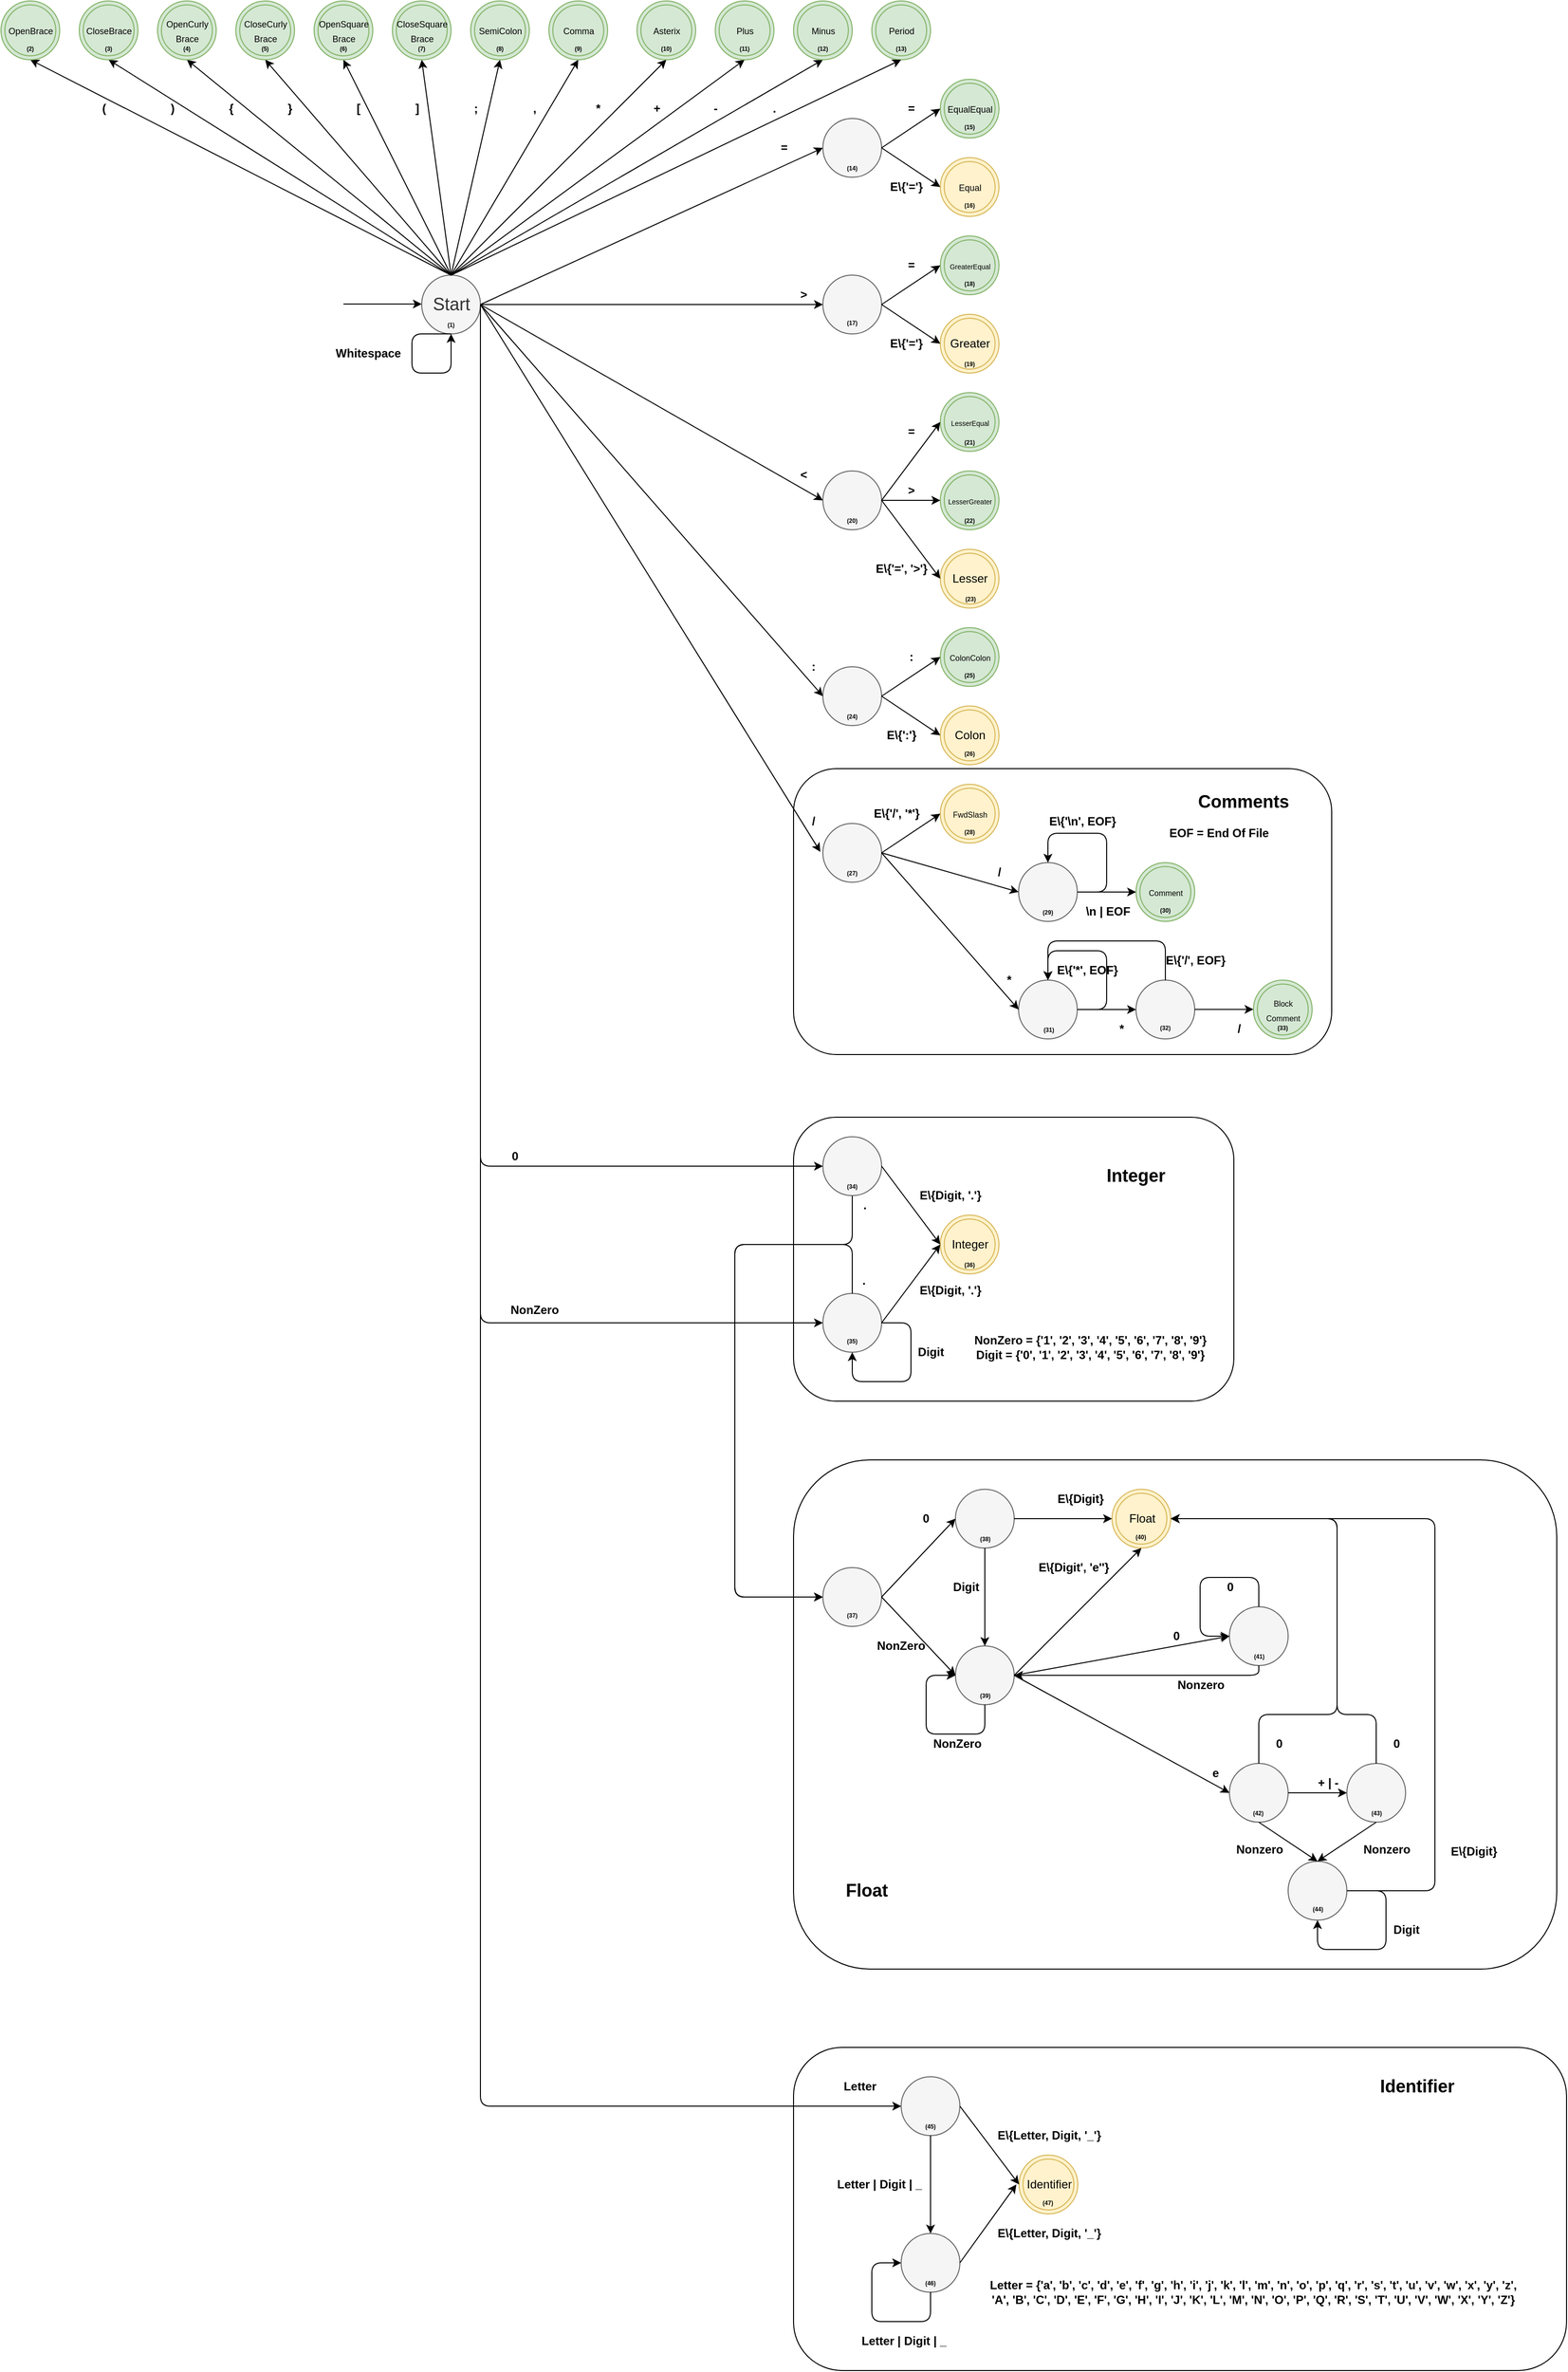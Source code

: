 <mxfile version="12.5.3" type="device"><diagram id="bRcPkZK5kBVH606uVz92" name="Page-1"><mxGraphModel dx="981" dy="567" grid="1" gridSize="10" guides="1" tooltips="1" connect="1" arrows="1" fold="1" page="1" pageScale="1" pageWidth="850" pageHeight="1100" math="1" shadow="0"><root><mxCell id="0"/><mxCell id="1" parent="0"/><mxCell id="urxQ1uX_0fPSlmKVqhhF-18" value="" style="rounded=1;whiteSpace=wrap;html=1;" parent="1" vertex="1"><mxGeometry x="820" y="2140" width="790" height="330" as="geometry"/></mxCell><mxCell id="X76oPx5rvdnt40SgzLkW-61" value="" style="rounded=1;whiteSpace=wrap;html=1;" parent="1" vertex="1"><mxGeometry x="820" y="1540" width="780" height="520" as="geometry"/></mxCell><mxCell id="zHfJYNWcCZIuPfM33DIn-205" value="" style="rounded=1;whiteSpace=wrap;html=1;" parent="1" vertex="1"><mxGeometry x="820" y="1190" width="450" height="290" as="geometry"/></mxCell><mxCell id="zHfJYNWcCZIuPfM33DIn-185" value="" style="rounded=1;whiteSpace=wrap;html=1;" parent="1" vertex="1"><mxGeometry x="820" y="834" width="550" height="292" as="geometry"/></mxCell><mxCell id="zHfJYNWcCZIuPfM33DIn-3" value="Start" style="shape=ellipse;html=1;fontSize=18;align=center;fillColor=#f5f5f5;strokeColor=#666666;fontColor=#333333;" parent="1" vertex="1"><mxGeometry x="440" y="330" width="60" height="60" as="geometry"/></mxCell><mxCell id="zHfJYNWcCZIuPfM33DIn-4" value="" style="endArrow=classic;html=1;" parent="1" edge="1"><mxGeometry width="50" height="50" relative="1" as="geometry"><mxPoint x="360" y="359.5" as="sourcePoint"/><mxPoint x="440" y="359.5" as="targetPoint"/></mxGeometry></mxCell><mxCell id="zHfJYNWcCZIuPfM33DIn-6" value="" style="edgeStyle=segmentEdgeStyle;endArrow=classic;html=1;exitX=0.5;exitY=1;exitDx=0;exitDy=0;" parent="1" source="zHfJYNWcCZIuPfM33DIn-3" edge="1"><mxGeometry width="50" height="50" relative="1" as="geometry"><mxPoint x="350" y="460" as="sourcePoint"/><mxPoint x="470" y="390" as="targetPoint"/><Array as="points"><mxPoint x="430" y="390"/><mxPoint x="430" y="430"/><mxPoint x="470" y="430"/></Array></mxGeometry></mxCell><mxCell id="zHfJYNWcCZIuPfM33DIn-7" value="&lt;b&gt;Whitespace&lt;/b&gt;" style="text;html=1;align=center;verticalAlign=middle;resizable=0;points=[];autosize=1;" parent="1" vertex="1"><mxGeometry x="345" y="400" width="80" height="20" as="geometry"/></mxCell><mxCell id="zHfJYNWcCZIuPfM33DIn-25" value="" style="endArrow=classic;html=1;entryX=0.5;entryY=1;entryDx=0;entryDy=0;exitX=0.5;exitY=0;exitDx=0;exitDy=0;" parent="1" source="zHfJYNWcCZIuPfM33DIn-3" target="zHfJYNWcCZIuPfM33DIn-1" edge="1"><mxGeometry width="50" height="50" relative="1" as="geometry"><mxPoint x="160" y="510" as="sourcePoint"/><mxPoint x="210" y="460" as="targetPoint"/></mxGeometry></mxCell><mxCell id="zHfJYNWcCZIuPfM33DIn-26" value="" style="endArrow=classic;html=1;exitX=0.5;exitY=0;exitDx=0;exitDy=0;entryX=0.5;entryY=1;entryDx=0;entryDy=0;" parent="1" source="zHfJYNWcCZIuPfM33DIn-3" target="zHfJYNWcCZIuPfM33DIn-16" edge="1"><mxGeometry width="50" height="50" relative="1" as="geometry"><mxPoint x="700" y="210" as="sourcePoint"/><mxPoint x="750" y="160" as="targetPoint"/></mxGeometry></mxCell><mxCell id="zHfJYNWcCZIuPfM33DIn-27" value="" style="endArrow=classic;html=1;entryX=0.5;entryY=1;entryDx=0;entryDy=0;" parent="1" target="zHfJYNWcCZIuPfM33DIn-17" edge="1"><mxGeometry width="50" height="50" relative="1" as="geometry"><mxPoint x="470" y="330" as="sourcePoint"/><mxPoint x="740" y="240" as="targetPoint"/></mxGeometry></mxCell><mxCell id="zHfJYNWcCZIuPfM33DIn-28" value="" style="endArrow=classic;html=1;exitX=0.5;exitY=0;exitDx=0;exitDy=0;entryX=0.5;entryY=1;entryDx=0;entryDy=0;" parent="1" source="zHfJYNWcCZIuPfM33DIn-3" target="zHfJYNWcCZIuPfM33DIn-18" edge="1"><mxGeometry width="50" height="50" relative="1" as="geometry"><mxPoint x="680" y="370" as="sourcePoint"/><mxPoint x="730" y="320" as="targetPoint"/></mxGeometry></mxCell><mxCell id="zHfJYNWcCZIuPfM33DIn-29" value="" style="endArrow=classic;html=1;exitX=0.5;exitY=0;exitDx=0;exitDy=0;entryX=0.5;entryY=1;entryDx=0;entryDy=0;" parent="1" source="zHfJYNWcCZIuPfM33DIn-3" target="zHfJYNWcCZIuPfM33DIn-15" edge="1"><mxGeometry width="50" height="50" relative="1" as="geometry"><mxPoint x="610" y="330" as="sourcePoint"/><mxPoint x="660" y="280" as="targetPoint"/></mxGeometry></mxCell><mxCell id="zHfJYNWcCZIuPfM33DIn-30" value="" style="endArrow=classic;html=1;exitX=0.5;exitY=0;exitDx=0;exitDy=0;entryX=0.5;entryY=1;entryDx=0;entryDy=0;" parent="1" source="zHfJYNWcCZIuPfM33DIn-3" target="zHfJYNWcCZIuPfM33DIn-14" edge="1"><mxGeometry width="50" height="50" relative="1" as="geometry"><mxPoint x="550" y="300" as="sourcePoint"/><mxPoint x="600" y="250" as="targetPoint"/></mxGeometry></mxCell><mxCell id="zHfJYNWcCZIuPfM33DIn-31" value="" style="endArrow=classic;html=1;entryX=0.5;entryY=1;entryDx=0;entryDy=0;" parent="1" target="zHfJYNWcCZIuPfM33DIn-13" edge="1"><mxGeometry width="50" height="50" relative="1" as="geometry"><mxPoint x="470" y="330" as="sourcePoint"/><mxPoint x="480" y="200" as="targetPoint"/></mxGeometry></mxCell><mxCell id="zHfJYNWcCZIuPfM33DIn-32" value="" style="endArrow=classic;html=1;exitX=0.5;exitY=0;exitDx=0;exitDy=0;entryX=0.5;entryY=1;entryDx=0;entryDy=0;" parent="1" source="zHfJYNWcCZIuPfM33DIn-3" target="zHfJYNWcCZIuPfM33DIn-11" edge="1"><mxGeometry width="50" height="50" relative="1" as="geometry"><mxPoint x="480" y="250" as="sourcePoint"/><mxPoint x="530" y="200" as="targetPoint"/></mxGeometry></mxCell><mxCell id="zHfJYNWcCZIuPfM33DIn-33" value="&lt;b&gt;(&lt;/b&gt;" style="text;html=1;align=center;verticalAlign=middle;resizable=0;points=[];autosize=1;" parent="1" vertex="1"><mxGeometry x="105" y="150" width="20" height="20" as="geometry"/></mxCell><mxCell id="zHfJYNWcCZIuPfM33DIn-34" value="&lt;b&gt;)&lt;/b&gt;" style="text;html=1;align=center;verticalAlign=middle;resizable=0;points=[];autosize=1;" parent="1" vertex="1"><mxGeometry x="175" y="150" width="20" height="20" as="geometry"/></mxCell><mxCell id="zHfJYNWcCZIuPfM33DIn-35" value="&lt;b&gt;{&lt;/b&gt;" style="text;html=1;align=center;verticalAlign=middle;resizable=0;points=[];autosize=1;" parent="1" vertex="1"><mxGeometry x="235" y="150" width="20" height="20" as="geometry"/></mxCell><mxCell id="zHfJYNWcCZIuPfM33DIn-36" value="&lt;b&gt;}&lt;/b&gt;" style="text;html=1;align=center;verticalAlign=middle;resizable=0;points=[];autosize=1;" parent="1" vertex="1"><mxGeometry x="295" y="150" width="20" height="20" as="geometry"/></mxCell><mxCell id="zHfJYNWcCZIuPfM33DIn-37" value="&lt;b&gt;[&lt;/b&gt;" style="text;html=1;align=center;verticalAlign=middle;resizable=0;points=[];autosize=1;" parent="1" vertex="1"><mxGeometry x="365" y="150" width="20" height="20" as="geometry"/></mxCell><mxCell id="zHfJYNWcCZIuPfM33DIn-38" value="&lt;b&gt;]&lt;/b&gt;" style="text;html=1;align=center;verticalAlign=middle;resizable=0;points=[];autosize=1;" parent="1" vertex="1"><mxGeometry x="425" y="150" width="20" height="20" as="geometry"/></mxCell><mxCell id="zHfJYNWcCZIuPfM33DIn-39" value="&lt;b&gt;;&lt;/b&gt;" style="text;html=1;align=center;verticalAlign=middle;resizable=0;points=[];autosize=1;" parent="1" vertex="1"><mxGeometry x="485" y="150" width="20" height="20" as="geometry"/></mxCell><mxCell id="zHfJYNWcCZIuPfM33DIn-40" value="&lt;b&gt;,&lt;/b&gt;" style="text;html=1;align=center;verticalAlign=middle;resizable=0;points=[];autosize=1;" parent="1" vertex="1"><mxGeometry x="545" y="150" width="20" height="20" as="geometry"/></mxCell><mxCell id="zHfJYNWcCZIuPfM33DIn-47" value="" style="endArrow=classic;html=1;entryX=0.5;entryY=1;entryDx=0;entryDy=0;exitX=0.5;exitY=0;exitDx=0;exitDy=0;" parent="1" source="zHfJYNWcCZIuPfM33DIn-3" target="zHfJYNWcCZIuPfM33DIn-42" edge="1"><mxGeometry width="50" height="50" relative="1" as="geometry"><mxPoint x="500" y="328" as="sourcePoint"/><mxPoint x="640" y="120" as="targetPoint"/></mxGeometry></mxCell><mxCell id="zHfJYNWcCZIuPfM33DIn-48" value="" style="endArrow=classic;html=1;entryX=0.5;entryY=1;entryDx=0;entryDy=0;exitX=0.5;exitY=0;exitDx=0;exitDy=0;" parent="1" source="zHfJYNWcCZIuPfM33DIn-3" target="zHfJYNWcCZIuPfM33DIn-43" edge="1"><mxGeometry width="50" height="50" relative="1" as="geometry"><mxPoint x="510" y="328" as="sourcePoint"/><mxPoint x="650" y="130" as="targetPoint"/></mxGeometry></mxCell><mxCell id="zHfJYNWcCZIuPfM33DIn-49" value="" style="endArrow=classic;html=1;entryX=0.5;entryY=1;entryDx=0;entryDy=0;exitX=0.5;exitY=0;exitDx=0;exitDy=0;" parent="1" source="zHfJYNWcCZIuPfM33DIn-3" target="zHfJYNWcCZIuPfM33DIn-44" edge="1"><mxGeometry width="50" height="50" relative="1" as="geometry"><mxPoint x="510" y="330" as="sourcePoint"/><mxPoint x="660" y="140" as="targetPoint"/></mxGeometry></mxCell><mxCell id="zHfJYNWcCZIuPfM33DIn-50" value="&lt;b&gt;*&lt;/b&gt;" style="text;html=1;align=center;verticalAlign=middle;resizable=0;points=[];autosize=1;" parent="1" vertex="1"><mxGeometry x="610" y="150" width="20" height="20" as="geometry"/></mxCell><mxCell id="zHfJYNWcCZIuPfM33DIn-51" value="&lt;b&gt;+&lt;/b&gt;" style="text;html=1;align=center;verticalAlign=middle;resizable=0;points=[];autosize=1;" parent="1" vertex="1"><mxGeometry x="670" y="150" width="20" height="20" as="geometry"/></mxCell><mxCell id="zHfJYNWcCZIuPfM33DIn-52" value="&lt;b&gt;-&lt;/b&gt;" style="text;html=1;align=center;verticalAlign=middle;resizable=0;points=[];autosize=1;" parent="1" vertex="1"><mxGeometry x="730" y="150" width="20" height="20" as="geometry"/></mxCell><mxCell id="zHfJYNWcCZIuPfM33DIn-61" value="" style="endArrow=classic;html=1;exitX=1;exitY=0.5;exitDx=0;exitDy=0;entryX=0;entryY=0.5;entryDx=0;entryDy=0;" parent="1" source="zHfJYNWcCZIuPfM33DIn-3" target="zHfJYNWcCZIuPfM33DIn-60" edge="1"><mxGeometry width="50" height="50" relative="1" as="geometry"><mxPoint x="40" y="510" as="sourcePoint"/><mxPoint x="90" y="460" as="targetPoint"/></mxGeometry></mxCell><mxCell id="zHfJYNWcCZIuPfM33DIn-70" value="" style="group" parent="1" vertex="1" connectable="0"><mxGeometry x="800" y="130" width="230" height="140" as="geometry"/></mxCell><mxCell id="zHfJYNWcCZIuPfM33DIn-60" value="" style="shape=ellipse;html=1;fontSize=18;align=center;fillColor=#f5f5f5;strokeColor=#666666;fontColor=#333333;" parent="zHfJYNWcCZIuPfM33DIn-70" vertex="1"><mxGeometry x="50" y="40" width="60" height="60" as="geometry"/></mxCell><mxCell id="zHfJYNWcCZIuPfM33DIn-62" value="&lt;b&gt;=&lt;/b&gt;" style="text;html=1;align=center;verticalAlign=middle;resizable=0;points=[];autosize=1;" parent="zHfJYNWcCZIuPfM33DIn-70" vertex="1"><mxGeometry y="60" width="20" height="20" as="geometry"/></mxCell><mxCell id="zHfJYNWcCZIuPfM33DIn-63" value="&lt;font style=&quot;font-size: 9px&quot;&gt;EqualEqual&lt;/font&gt;" style="ellipse;shape=doubleEllipse;html=1;dashed=0;whitespace=wrap;aspect=fixed;fillColor=#d5e8d4;strokeColor=#82b366;" parent="zHfJYNWcCZIuPfM33DIn-70" vertex="1"><mxGeometry x="170" width="60" height="60" as="geometry"/></mxCell><mxCell id="zHfJYNWcCZIuPfM33DIn-64" value="&lt;font style=&quot;font-size: 9px&quot;&gt;Equal&lt;/font&gt;" style="ellipse;shape=doubleEllipse;html=1;dashed=0;whitespace=wrap;aspect=fixed;fillColor=#fff2cc;strokeColor=#d6b656;" parent="zHfJYNWcCZIuPfM33DIn-70" vertex="1"><mxGeometry x="170" y="80" width="60" height="60" as="geometry"/></mxCell><mxCell id="zHfJYNWcCZIuPfM33DIn-65" value="" style="endArrow=classic;html=1;exitX=1;exitY=0.5;exitDx=0;exitDy=0;entryX=0;entryY=0.5;entryDx=0;entryDy=0;" parent="zHfJYNWcCZIuPfM33DIn-70" source="zHfJYNWcCZIuPfM33DIn-60" target="zHfJYNWcCZIuPfM33DIn-63" edge="1"><mxGeometry width="50" height="50" relative="1" as="geometry"><mxPoint x="-330" y="370" as="sourcePoint"/><mxPoint x="-280" y="320" as="targetPoint"/></mxGeometry></mxCell><mxCell id="zHfJYNWcCZIuPfM33DIn-66" value="" style="endArrow=classic;html=1;exitX=1;exitY=0.5;exitDx=0;exitDy=0;entryX=0;entryY=0.5;entryDx=0;entryDy=0;" parent="zHfJYNWcCZIuPfM33DIn-70" source="zHfJYNWcCZIuPfM33DIn-60" target="zHfJYNWcCZIuPfM33DIn-64" edge="1"><mxGeometry width="50" height="50" relative="1" as="geometry"><mxPoint x="120" y="80" as="sourcePoint"/><mxPoint x="180" y="40" as="targetPoint"/></mxGeometry></mxCell><mxCell id="zHfJYNWcCZIuPfM33DIn-67" value="&lt;b&gt;=&lt;/b&gt;" style="text;html=1;align=center;verticalAlign=middle;resizable=0;points=[];autosize=1;" parent="zHfJYNWcCZIuPfM33DIn-70" vertex="1"><mxGeometry x="130" y="20" width="20" height="20" as="geometry"/></mxCell><mxCell id="zHfJYNWcCZIuPfM33DIn-68" value="&lt;b&gt;E\{'='}&lt;/b&gt;" style="text;html=1;align=center;verticalAlign=middle;resizable=0;points=[];autosize=1;" parent="zHfJYNWcCZIuPfM33DIn-70" vertex="1"><mxGeometry x="110" y="100" width="50" height="20" as="geometry"/></mxCell><mxCell id="cmXwiITG6rzwHLynQY3b-18" value="&lt;b&gt;(14)&lt;/b&gt;" style="text;html=1;strokeColor=none;fillColor=none;align=center;verticalAlign=middle;whiteSpace=wrap;rounded=0;fontSize=6;" parent="zHfJYNWcCZIuPfM33DIn-70" vertex="1"><mxGeometry x="70" y="81.14" width="20" height="18.86" as="geometry"/></mxCell><mxCell id="cmXwiITG6rzwHLynQY3b-19" value="&lt;b&gt;(15)&lt;/b&gt;" style="text;html=1;strokeColor=none;fillColor=none;align=center;verticalAlign=middle;whiteSpace=wrap;rounded=0;fontSize=6;" parent="zHfJYNWcCZIuPfM33DIn-70" vertex="1"><mxGeometry x="190" y="40" width="20" height="18.86" as="geometry"/></mxCell><mxCell id="cmXwiITG6rzwHLynQY3b-20" value="&lt;b&gt;(16)&lt;/b&gt;" style="text;html=1;strokeColor=none;fillColor=none;align=center;verticalAlign=middle;whiteSpace=wrap;rounded=0;fontSize=6;" parent="zHfJYNWcCZIuPfM33DIn-70" vertex="1"><mxGeometry x="190" y="120" width="20" height="18.86" as="geometry"/></mxCell><mxCell id="zHfJYNWcCZIuPfM33DIn-71" value="" style="group" parent="1" vertex="1" connectable="0"><mxGeometry x="800" y="290" width="230" height="140" as="geometry"/></mxCell><mxCell id="zHfJYNWcCZIuPfM33DIn-72" value="" style="shape=ellipse;html=1;fontSize=18;align=center;fillColor=#f5f5f5;strokeColor=#666666;fontColor=#333333;" parent="zHfJYNWcCZIuPfM33DIn-71" vertex="1"><mxGeometry x="50" y="40" width="60" height="60" as="geometry"/></mxCell><mxCell id="zHfJYNWcCZIuPfM33DIn-74" value="&lt;font style=&quot;font-size: 7px&quot;&gt;GreaterEqual&lt;/font&gt;" style="ellipse;shape=doubleEllipse;html=1;dashed=0;whitespace=wrap;aspect=fixed;fillColor=#d5e8d4;strokeColor=#82b366;" parent="zHfJYNWcCZIuPfM33DIn-71" vertex="1"><mxGeometry x="170" width="60" height="60" as="geometry"/></mxCell><mxCell id="zHfJYNWcCZIuPfM33DIn-75" value="Greater" style="ellipse;shape=doubleEllipse;html=1;dashed=0;whitespace=wrap;aspect=fixed;fillColor=#fff2cc;strokeColor=#d6b656;" parent="zHfJYNWcCZIuPfM33DIn-71" vertex="1"><mxGeometry x="170" y="80" width="60" height="60" as="geometry"/></mxCell><mxCell id="zHfJYNWcCZIuPfM33DIn-76" value="" style="endArrow=classic;html=1;exitX=1;exitY=0.5;exitDx=0;exitDy=0;entryX=0;entryY=0.5;entryDx=0;entryDy=0;" parent="zHfJYNWcCZIuPfM33DIn-71" source="zHfJYNWcCZIuPfM33DIn-72" target="zHfJYNWcCZIuPfM33DIn-74" edge="1"><mxGeometry width="50" height="50" relative="1" as="geometry"><mxPoint x="-330" y="370" as="sourcePoint"/><mxPoint x="-280" y="320" as="targetPoint"/></mxGeometry></mxCell><mxCell id="zHfJYNWcCZIuPfM33DIn-77" value="" style="endArrow=classic;html=1;exitX=1;exitY=0.5;exitDx=0;exitDy=0;entryX=0;entryY=0.5;entryDx=0;entryDy=0;" parent="zHfJYNWcCZIuPfM33DIn-71" source="zHfJYNWcCZIuPfM33DIn-72" target="zHfJYNWcCZIuPfM33DIn-75" edge="1"><mxGeometry width="50" height="50" relative="1" as="geometry"><mxPoint x="120" y="80" as="sourcePoint"/><mxPoint x="180" y="40" as="targetPoint"/></mxGeometry></mxCell><mxCell id="zHfJYNWcCZIuPfM33DIn-90" value="&lt;b&gt;&amp;gt;&lt;/b&gt;" style="text;html=1;align=center;verticalAlign=middle;resizable=0;points=[];autosize=1;" parent="zHfJYNWcCZIuPfM33DIn-71" vertex="1"><mxGeometry x="20" y="50" width="20" height="20" as="geometry"/></mxCell><mxCell id="zHfJYNWcCZIuPfM33DIn-91" value="&lt;b&gt;=&lt;/b&gt;" style="text;html=1;align=center;verticalAlign=middle;resizable=0;points=[];autosize=1;" parent="zHfJYNWcCZIuPfM33DIn-71" vertex="1"><mxGeometry x="130" y="20" width="20" height="20" as="geometry"/></mxCell><mxCell id="zHfJYNWcCZIuPfM33DIn-92" value="&lt;b&gt;E\{'='}&lt;/b&gt;" style="text;html=1;align=center;verticalAlign=middle;resizable=0;points=[];autosize=1;" parent="zHfJYNWcCZIuPfM33DIn-71" vertex="1"><mxGeometry x="110" y="100" width="50" height="20" as="geometry"/></mxCell><mxCell id="cmXwiITG6rzwHLynQY3b-21" value="&lt;b&gt;(17)&lt;/b&gt;" style="text;html=1;strokeColor=none;fillColor=none;align=center;verticalAlign=middle;whiteSpace=wrap;rounded=0;fontSize=6;" parent="zHfJYNWcCZIuPfM33DIn-71" vertex="1"><mxGeometry x="70" y="80" width="20" height="18.86" as="geometry"/></mxCell><mxCell id="cmXwiITG6rzwHLynQY3b-22" value="&lt;b&gt;(18)&lt;/b&gt;" style="text;html=1;strokeColor=none;fillColor=none;align=center;verticalAlign=middle;whiteSpace=wrap;rounded=0;fontSize=6;" parent="zHfJYNWcCZIuPfM33DIn-71" vertex="1"><mxGeometry x="190" y="40" width="20" height="18.86" as="geometry"/></mxCell><mxCell id="cmXwiITG6rzwHLynQY3b-23" value="&lt;b&gt;(19)&lt;/b&gt;" style="text;html=1;strokeColor=none;fillColor=none;align=center;verticalAlign=middle;whiteSpace=wrap;rounded=0;fontSize=6;" parent="zHfJYNWcCZIuPfM33DIn-71" vertex="1"><mxGeometry x="190" y="121.14" width="20" height="18.86" as="geometry"/></mxCell><mxCell id="zHfJYNWcCZIuPfM33DIn-89" value="" style="endArrow=classic;html=1;exitX=1;exitY=0.5;exitDx=0;exitDy=0;entryX=0;entryY=0.5;entryDx=0;entryDy=0;" parent="1" source="zHfJYNWcCZIuPfM33DIn-3" target="zHfJYNWcCZIuPfM33DIn-72" edge="1"><mxGeometry width="50" height="50" relative="1" as="geometry"><mxPoint x="340" y="510" as="sourcePoint"/><mxPoint x="390" y="460" as="targetPoint"/></mxGeometry></mxCell><mxCell id="zHfJYNWcCZIuPfM33DIn-99" value="" style="endArrow=classic;html=1;exitX=1;exitY=0.5;exitDx=0;exitDy=0;entryX=0;entryY=0.5;entryDx=0;entryDy=0;" parent="1" source="zHfJYNWcCZIuPfM33DIn-3" target="zHfJYNWcCZIuPfM33DIn-111" edge="1"><mxGeometry width="50" height="50" relative="1" as="geometry"><mxPoint x="220" y="660" as="sourcePoint"/><mxPoint x="850" y="520" as="targetPoint"/></mxGeometry></mxCell><mxCell id="zHfJYNWcCZIuPfM33DIn-95" value="&lt;font style=&quot;font-size: 7px&quot;&gt;LesserEqual&lt;/font&gt;" style="ellipse;shape=doubleEllipse;html=1;dashed=0;whitespace=wrap;aspect=fixed;fillColor=#d5e8d4;strokeColor=#82b366;" parent="1" vertex="1"><mxGeometry x="970" y="450.0" width="60" height="60" as="geometry"/></mxCell><mxCell id="zHfJYNWcCZIuPfM33DIn-96" value="Lesser" style="ellipse;shape=doubleEllipse;html=1;dashed=0;whitespace=wrap;aspect=fixed;fillColor=#fff2cc;strokeColor=#d6b656;" parent="1" vertex="1"><mxGeometry x="970" y="610.0" width="60" height="60" as="geometry"/></mxCell><mxCell id="zHfJYNWcCZIuPfM33DIn-110" value="&lt;font style=&quot;font-size: 7px&quot;&gt;LesserGreater&lt;/font&gt;" style="ellipse;shape=doubleEllipse;html=1;dashed=0;whitespace=wrap;aspect=fixed;fillColor=#d5e8d4;strokeColor=#82b366;" parent="1" vertex="1"><mxGeometry x="970" y="530.0" width="60" height="60" as="geometry"/></mxCell><mxCell id="zHfJYNWcCZIuPfM33DIn-111" value="" style="shape=ellipse;html=1;fontSize=18;align=center;fillColor=#f5f5f5;strokeColor=#666666;fontColor=#333333;" parent="1" vertex="1"><mxGeometry x="850" y="530" width="60" height="60" as="geometry"/></mxCell><mxCell id="zHfJYNWcCZIuPfM33DIn-112" value="" style="endArrow=classic;html=1;exitX=1;exitY=0.5;exitDx=0;exitDy=0;entryX=0;entryY=0.5;entryDx=0;entryDy=0;" parent="1" source="zHfJYNWcCZIuPfM33DIn-111" target="zHfJYNWcCZIuPfM33DIn-95" edge="1"><mxGeometry width="50" height="50" relative="1" as="geometry"><mxPoint x="830" y="510" as="sourcePoint"/><mxPoint x="880" y="460" as="targetPoint"/></mxGeometry></mxCell><mxCell id="zHfJYNWcCZIuPfM33DIn-113" value="" style="endArrow=classic;html=1;exitX=1;exitY=0.5;exitDx=0;exitDy=0;entryX=0;entryY=0.5;entryDx=0;entryDy=0;" parent="1" source="zHfJYNWcCZIuPfM33DIn-111" target="zHfJYNWcCZIuPfM33DIn-110" edge="1"><mxGeometry width="50" height="50" relative="1" as="geometry"><mxPoint x="840" y="520" as="sourcePoint"/><mxPoint x="890" y="470" as="targetPoint"/></mxGeometry></mxCell><mxCell id="zHfJYNWcCZIuPfM33DIn-114" value="" style="endArrow=classic;html=1;exitX=1;exitY=0.5;exitDx=0;exitDy=0;entryX=0;entryY=0.5;entryDx=0;entryDy=0;" parent="1" source="zHfJYNWcCZIuPfM33DIn-111" target="zHfJYNWcCZIuPfM33DIn-96" edge="1"><mxGeometry width="50" height="50" relative="1" as="geometry"><mxPoint x="850" y="530" as="sourcePoint"/><mxPoint x="900" y="480" as="targetPoint"/></mxGeometry></mxCell><mxCell id="zHfJYNWcCZIuPfM33DIn-115" value="&lt;b&gt;&amp;lt;&lt;/b&gt;" style="text;html=1;align=center;verticalAlign=middle;resizable=0;points=[];autosize=1;" parent="1" vertex="1"><mxGeometry x="820" y="524" width="20" height="20" as="geometry"/></mxCell><mxCell id="zHfJYNWcCZIuPfM33DIn-116" value="&lt;b&gt;=&lt;/b&gt;" style="text;html=1;align=center;verticalAlign=middle;resizable=0;points=[];autosize=1;" parent="1" vertex="1"><mxGeometry x="930" y="480" width="20" height="20" as="geometry"/></mxCell><mxCell id="zHfJYNWcCZIuPfM33DIn-117" value="&lt;b&gt;E\{'=', '&amp;gt;'}&lt;/b&gt;" style="text;html=1;align=center;verticalAlign=middle;resizable=0;points=[];autosize=1;" parent="1" vertex="1"><mxGeometry x="895" y="620" width="70" height="20" as="geometry"/></mxCell><mxCell id="zHfJYNWcCZIuPfM33DIn-118" value="&lt;b&gt;&amp;gt;&lt;/b&gt;" style="text;html=1;align=center;verticalAlign=middle;resizable=0;points=[];autosize=1;" parent="1" vertex="1"><mxGeometry x="930" y="539.95" width="20" height="20" as="geometry"/></mxCell><mxCell id="zHfJYNWcCZIuPfM33DIn-132" value="" style="group" parent="1" vertex="1" connectable="0"><mxGeometry x="10" y="50" width="950" height="60" as="geometry"/></mxCell><mxCell id="zHfJYNWcCZIuPfM33DIn-45" value="" style="group" parent="zHfJYNWcCZIuPfM33DIn-132" vertex="1" connectable="0"><mxGeometry width="870" height="60" as="geometry"/></mxCell><mxCell id="zHfJYNWcCZIuPfM33DIn-1" value="&lt;font style=&quot;font-size: 9px&quot;&gt;OpenBrace&lt;/font&gt;" style="ellipse;shape=doubleEllipse;html=1;dashed=0;whitespace=wrap;aspect=fixed;fillColor=#d5e8d4;strokeColor=#82b366;" parent="zHfJYNWcCZIuPfM33DIn-45" vertex="1"><mxGeometry width="60" height="60" as="geometry"/></mxCell><mxCell id="zHfJYNWcCZIuPfM33DIn-11" value="&lt;font style=&quot;font-size: 9px&quot;&gt;CloseBrace&lt;/font&gt;" style="ellipse;shape=doubleEllipse;html=1;dashed=0;whitespace=wrap;aspect=fixed;fillColor=#d5e8d4;strokeColor=#82b366;" parent="zHfJYNWcCZIuPfM33DIn-45" vertex="1"><mxGeometry x="80" width="60" height="60" as="geometry"/></mxCell><mxCell id="zHfJYNWcCZIuPfM33DIn-13" value="&lt;font style=&quot;font-size: 9px&quot;&gt;OpenCurly&lt;br&gt;Brace&lt;br&gt;&lt;/font&gt;" style="ellipse;shape=doubleEllipse;html=1;dashed=0;whitespace=wrap;aspect=fixed;fillColor=#d5e8d4;strokeColor=#82b366;" parent="zHfJYNWcCZIuPfM33DIn-45" vertex="1"><mxGeometry x="160" width="60" height="60" as="geometry"/></mxCell><mxCell id="zHfJYNWcCZIuPfM33DIn-14" value="&lt;font style=&quot;font-size: 9px&quot;&gt;CloseCurly&lt;br&gt;Brace&lt;br&gt;&lt;/font&gt;" style="ellipse;shape=doubleEllipse;html=1;dashed=0;whitespace=wrap;aspect=fixed;fillColor=#d5e8d4;strokeColor=#82b366;" parent="zHfJYNWcCZIuPfM33DIn-45" vertex="1"><mxGeometry x="240" width="60" height="60" as="geometry"/></mxCell><mxCell id="zHfJYNWcCZIuPfM33DIn-15" value="&lt;font style=&quot;font-size: 9px&quot;&gt;OpenSquare&lt;br&gt;Brace&lt;/font&gt;" style="ellipse;shape=doubleEllipse;html=1;dashed=0;whitespace=wrap;aspect=fixed;fillColor=#d5e8d4;strokeColor=#82b366;" parent="zHfJYNWcCZIuPfM33DIn-45" vertex="1"><mxGeometry x="320" width="60" height="60" as="geometry"/></mxCell><mxCell id="zHfJYNWcCZIuPfM33DIn-16" value="&lt;font style=&quot;font-size: 9px&quot;&gt;CloseSquare&lt;br&gt;Brace&lt;br&gt;&lt;/font&gt;" style="ellipse;shape=doubleEllipse;html=1;dashed=0;whitespace=wrap;aspect=fixed;fillColor=#d5e8d4;strokeColor=#82b366;" parent="zHfJYNWcCZIuPfM33DIn-45" vertex="1"><mxGeometry x="400" width="60" height="60" as="geometry"/></mxCell><mxCell id="zHfJYNWcCZIuPfM33DIn-17" value="&lt;font style=&quot;font-size: 9px&quot;&gt;SemiColon&lt;/font&gt;" style="ellipse;shape=doubleEllipse;html=1;dashed=0;whitespace=wrap;aspect=fixed;fillColor=#d5e8d4;strokeColor=#82b366;" parent="zHfJYNWcCZIuPfM33DIn-45" vertex="1"><mxGeometry x="480" width="60" height="60" as="geometry"/></mxCell><mxCell id="zHfJYNWcCZIuPfM33DIn-18" value="&lt;font style=&quot;font-size: 9px&quot;&gt;Comma&lt;/font&gt;" style="ellipse;shape=doubleEllipse;html=1;dashed=0;whitespace=wrap;aspect=fixed;fillColor=#d5e8d4;strokeColor=#82b366;" parent="zHfJYNWcCZIuPfM33DIn-45" vertex="1"><mxGeometry x="560" width="60" height="60" as="geometry"/></mxCell><mxCell id="zHfJYNWcCZIuPfM33DIn-42" value="&lt;font style=&quot;font-size: 9px&quot;&gt;Asterix&lt;/font&gt;" style="ellipse;shape=doubleEllipse;html=1;dashed=0;whitespace=wrap;aspect=fixed;fillColor=#d5e8d4;strokeColor=#82b366;" parent="zHfJYNWcCZIuPfM33DIn-45" vertex="1"><mxGeometry x="650" width="60" height="60" as="geometry"/></mxCell><mxCell id="zHfJYNWcCZIuPfM33DIn-43" value="&lt;font style=&quot;font-size: 9px&quot;&gt;Plus&lt;/font&gt;" style="ellipse;shape=doubleEllipse;html=1;dashed=0;whitespace=wrap;aspect=fixed;fillColor=#d5e8d4;strokeColor=#82b366;" parent="zHfJYNWcCZIuPfM33DIn-45" vertex="1"><mxGeometry x="730" width="60" height="60" as="geometry"/></mxCell><mxCell id="zHfJYNWcCZIuPfM33DIn-44" value="&lt;font style=&quot;font-size: 9px&quot;&gt;Minus&lt;/font&gt;" style="ellipse;shape=doubleEllipse;html=1;dashed=0;whitespace=wrap;aspect=fixed;fillColor=#d5e8d4;strokeColor=#82b366;" parent="zHfJYNWcCZIuPfM33DIn-45" vertex="1"><mxGeometry x="810" width="60" height="60" as="geometry"/></mxCell><mxCell id="cmXwiITG6rzwHLynQY3b-2" value="&lt;b&gt;(2)&lt;/b&gt;" style="text;html=1;strokeColor=none;fillColor=none;align=center;verticalAlign=middle;whiteSpace=wrap;rounded=0;fontSize=6;" parent="zHfJYNWcCZIuPfM33DIn-45" vertex="1"><mxGeometry x="20" y="40" width="20" height="18.86" as="geometry"/></mxCell><mxCell id="cmXwiITG6rzwHLynQY3b-11" value="&lt;b&gt;(3)&lt;/b&gt;" style="text;html=1;strokeColor=none;fillColor=none;align=center;verticalAlign=middle;whiteSpace=wrap;rounded=0;fontSize=6;" parent="zHfJYNWcCZIuPfM33DIn-45" vertex="1"><mxGeometry x="100" y="40" width="20" height="18.86" as="geometry"/></mxCell><mxCell id="cmXwiITG6rzwHLynQY3b-10" value="&lt;b&gt;(4)&lt;/b&gt;" style="text;html=1;strokeColor=none;fillColor=none;align=center;verticalAlign=middle;whiteSpace=wrap;rounded=0;fontSize=6;" parent="zHfJYNWcCZIuPfM33DIn-45" vertex="1"><mxGeometry x="180" y="40.0" width="20" height="18.86" as="geometry"/></mxCell><mxCell id="cmXwiITG6rzwHLynQY3b-12" value="&lt;b&gt;(5)&lt;/b&gt;" style="text;html=1;strokeColor=none;fillColor=none;align=center;verticalAlign=middle;whiteSpace=wrap;rounded=0;fontSize=6;" parent="zHfJYNWcCZIuPfM33DIn-45" vertex="1"><mxGeometry x="260" y="40" width="20" height="18.86" as="geometry"/></mxCell><mxCell id="cmXwiITG6rzwHLynQY3b-9" value="&lt;b&gt;(6)&lt;/b&gt;" style="text;html=1;strokeColor=none;fillColor=none;align=center;verticalAlign=middle;whiteSpace=wrap;rounded=0;fontSize=6;" parent="zHfJYNWcCZIuPfM33DIn-45" vertex="1"><mxGeometry x="340" y="40" width="20" height="18.86" as="geometry"/></mxCell><mxCell id="cmXwiITG6rzwHLynQY3b-5" value="&lt;b&gt;(7)&lt;/b&gt;" style="text;html=1;strokeColor=none;fillColor=none;align=center;verticalAlign=middle;whiteSpace=wrap;rounded=0;fontSize=6;" parent="zHfJYNWcCZIuPfM33DIn-45" vertex="1"><mxGeometry x="420" y="40" width="20" height="18.86" as="geometry"/></mxCell><mxCell id="cmXwiITG6rzwHLynQY3b-4" value="&lt;b&gt;(8)&lt;/b&gt;" style="text;html=1;strokeColor=none;fillColor=none;align=center;verticalAlign=middle;whiteSpace=wrap;rounded=0;fontSize=6;" parent="zHfJYNWcCZIuPfM33DIn-45" vertex="1"><mxGeometry x="500" y="40" width="20" height="18.86" as="geometry"/></mxCell><mxCell id="cmXwiITG6rzwHLynQY3b-6" value="&lt;b&gt;(9)&lt;/b&gt;" style="text;html=1;strokeColor=none;fillColor=none;align=center;verticalAlign=middle;whiteSpace=wrap;rounded=0;fontSize=6;" parent="zHfJYNWcCZIuPfM33DIn-45" vertex="1"><mxGeometry x="580" y="40" width="20" height="18.86" as="geometry"/></mxCell><mxCell id="cmXwiITG6rzwHLynQY3b-8" value="&lt;b&gt;(10)&lt;/b&gt;" style="text;html=1;strokeColor=none;fillColor=none;align=center;verticalAlign=middle;whiteSpace=wrap;rounded=0;fontSize=6;" parent="zHfJYNWcCZIuPfM33DIn-45" vertex="1"><mxGeometry x="670" y="40" width="20" height="18.86" as="geometry"/></mxCell><mxCell id="cmXwiITG6rzwHLynQY3b-7" value="&lt;b&gt;(11)&lt;/b&gt;" style="text;html=1;strokeColor=none;fillColor=none;align=center;verticalAlign=middle;whiteSpace=wrap;rounded=0;fontSize=6;" parent="zHfJYNWcCZIuPfM33DIn-45" vertex="1"><mxGeometry x="750" y="40" width="20" height="18.86" as="geometry"/></mxCell><mxCell id="cmXwiITG6rzwHLynQY3b-16" value="&lt;b&gt;(12)&lt;/b&gt;" style="text;html=1;strokeColor=none;fillColor=none;align=center;verticalAlign=middle;whiteSpace=wrap;rounded=0;fontSize=6;" parent="zHfJYNWcCZIuPfM33DIn-45" vertex="1"><mxGeometry x="830" y="40" width="20" height="18.86" as="geometry"/></mxCell><mxCell id="zHfJYNWcCZIuPfM33DIn-131" value="&lt;font style=&quot;font-size: 9px&quot;&gt;Period&lt;/font&gt;" style="ellipse;shape=doubleEllipse;html=1;dashed=0;whitespace=wrap;aspect=fixed;fillColor=#d5e8d4;strokeColor=#82b366;" parent="zHfJYNWcCZIuPfM33DIn-132" vertex="1"><mxGeometry x="890" width="60" height="60" as="geometry"/></mxCell><mxCell id="cmXwiITG6rzwHLynQY3b-17" value="&lt;b&gt;(13)&lt;/b&gt;" style="text;html=1;strokeColor=none;fillColor=none;align=center;verticalAlign=middle;whiteSpace=wrap;rounded=0;fontSize=6;" parent="zHfJYNWcCZIuPfM33DIn-132" vertex="1"><mxGeometry x="910" y="40" width="20" height="18.86" as="geometry"/></mxCell><mxCell id="zHfJYNWcCZIuPfM33DIn-136" value="" style="endArrow=classic;html=1;exitX=0.5;exitY=0;exitDx=0;exitDy=0;entryX=0.5;entryY=1;entryDx=0;entryDy=0;" parent="1" source="zHfJYNWcCZIuPfM33DIn-3" target="zHfJYNWcCZIuPfM33DIn-131" edge="1"><mxGeometry width="50" height="50" relative="1" as="geometry"><mxPoint x="80" y="740" as="sourcePoint"/><mxPoint x="130" y="690" as="targetPoint"/></mxGeometry></mxCell><mxCell id="zHfJYNWcCZIuPfM33DIn-137" value="&lt;b&gt;.&lt;/b&gt;" style="text;html=1;align=center;verticalAlign=middle;resizable=0;points=[];autosize=1;" parent="1" vertex="1"><mxGeometry x="790" y="150" width="20" height="20" as="geometry"/></mxCell><mxCell id="zHfJYNWcCZIuPfM33DIn-138" value="" style="group" parent="1" vertex="1" connectable="0"><mxGeometry x="800" y="690.0" width="230" height="140" as="geometry"/></mxCell><mxCell id="zHfJYNWcCZIuPfM33DIn-139" value="" style="shape=ellipse;html=1;fontSize=18;align=center;fillColor=#f5f5f5;strokeColor=#666666;fontColor=#333333;" parent="zHfJYNWcCZIuPfM33DIn-138" vertex="1"><mxGeometry x="50" y="40" width="60" height="60" as="geometry"/></mxCell><mxCell id="zHfJYNWcCZIuPfM33DIn-140" value="&lt;font style=&quot;font-size: 8px&quot;&gt;ColonColon&lt;/font&gt;" style="ellipse;shape=doubleEllipse;html=1;dashed=0;whitespace=wrap;aspect=fixed;fillColor=#d5e8d4;strokeColor=#82b366;" parent="zHfJYNWcCZIuPfM33DIn-138" vertex="1"><mxGeometry x="170" width="60" height="60" as="geometry"/></mxCell><mxCell id="zHfJYNWcCZIuPfM33DIn-141" value="Colon" style="ellipse;shape=doubleEllipse;html=1;dashed=0;whitespace=wrap;aspect=fixed;fillColor=#fff2cc;strokeColor=#d6b656;" parent="zHfJYNWcCZIuPfM33DIn-138" vertex="1"><mxGeometry x="170" y="80" width="60" height="60" as="geometry"/></mxCell><mxCell id="zHfJYNWcCZIuPfM33DIn-142" value="" style="endArrow=classic;html=1;exitX=1;exitY=0.5;exitDx=0;exitDy=0;entryX=0;entryY=0.5;entryDx=0;entryDy=0;" parent="zHfJYNWcCZIuPfM33DIn-138" source="zHfJYNWcCZIuPfM33DIn-139" target="zHfJYNWcCZIuPfM33DIn-140" edge="1"><mxGeometry width="50" height="50" relative="1" as="geometry"><mxPoint x="-330" y="370" as="sourcePoint"/><mxPoint x="-280" y="320" as="targetPoint"/></mxGeometry></mxCell><mxCell id="zHfJYNWcCZIuPfM33DIn-143" value="" style="endArrow=classic;html=1;exitX=1;exitY=0.5;exitDx=0;exitDy=0;entryX=0;entryY=0.5;entryDx=0;entryDy=0;" parent="zHfJYNWcCZIuPfM33DIn-138" source="zHfJYNWcCZIuPfM33DIn-139" target="zHfJYNWcCZIuPfM33DIn-141" edge="1"><mxGeometry width="50" height="50" relative="1" as="geometry"><mxPoint x="120" y="80" as="sourcePoint"/><mxPoint x="180" y="40" as="targetPoint"/></mxGeometry></mxCell><mxCell id="zHfJYNWcCZIuPfM33DIn-145" value="&lt;b&gt;:&lt;/b&gt;" style="text;html=1;align=center;verticalAlign=middle;resizable=0;points=[];autosize=1;" parent="zHfJYNWcCZIuPfM33DIn-138" vertex="1"><mxGeometry x="30" y="30.0" width="20" height="20" as="geometry"/></mxCell><mxCell id="zHfJYNWcCZIuPfM33DIn-148" value="&lt;b&gt;:&lt;/b&gt;" style="text;html=1;align=center;verticalAlign=middle;resizable=0;points=[];autosize=1;" parent="zHfJYNWcCZIuPfM33DIn-138" vertex="1"><mxGeometry x="130" y="20.0" width="20" height="20" as="geometry"/></mxCell><mxCell id="zHfJYNWcCZIuPfM33DIn-149" value="&lt;b&gt;E\{':'}&lt;/b&gt;" style="text;html=1;align=center;verticalAlign=middle;resizable=0;points=[];autosize=1;" parent="zHfJYNWcCZIuPfM33DIn-138" vertex="1"><mxGeometry x="105" y="100.0" width="50" height="20" as="geometry"/></mxCell><mxCell id="cmXwiITG6rzwHLynQY3b-27" value="&lt;b&gt;(24)&lt;/b&gt;" style="text;html=1;strokeColor=none;fillColor=none;align=center;verticalAlign=middle;whiteSpace=wrap;rounded=0;fontSize=6;" parent="zHfJYNWcCZIuPfM33DIn-138" vertex="1"><mxGeometry x="70" y="81.14" width="20" height="18.86" as="geometry"/></mxCell><mxCell id="cmXwiITG6rzwHLynQY3b-28" value="&lt;b&gt;(25)&lt;/b&gt;" style="text;html=1;strokeColor=none;fillColor=none;align=center;verticalAlign=middle;whiteSpace=wrap;rounded=0;fontSize=6;" parent="zHfJYNWcCZIuPfM33DIn-138" vertex="1"><mxGeometry x="190" y="40" width="20" height="18.86" as="geometry"/></mxCell><mxCell id="cmXwiITG6rzwHLynQY3b-29" value="&lt;b&gt;(26)&lt;/b&gt;" style="text;html=1;strokeColor=none;fillColor=none;align=center;verticalAlign=middle;whiteSpace=wrap;rounded=0;fontSize=6;" parent="zHfJYNWcCZIuPfM33DIn-138" vertex="1"><mxGeometry x="190" y="120.0" width="20" height="18.86" as="geometry"/></mxCell><mxCell id="zHfJYNWcCZIuPfM33DIn-144" value="" style="endArrow=classic;html=1;exitX=1;exitY=0.5;exitDx=0;exitDy=0;entryX=0;entryY=0.5;entryDx=0;entryDy=0;" parent="1" source="zHfJYNWcCZIuPfM33DIn-3" target="zHfJYNWcCZIuPfM33DIn-139" edge="1"><mxGeometry width="50" height="50" relative="1" as="geometry"><mxPoint x="510" y="370" as="sourcePoint"/><mxPoint x="860" y="570" as="targetPoint"/></mxGeometry></mxCell><mxCell id="zHfJYNWcCZIuPfM33DIn-152" value="" style="shape=ellipse;html=1;fontSize=18;align=center;fillColor=#f5f5f5;strokeColor=#666666;fontColor=#333333;" parent="1" vertex="1"><mxGeometry x="850" y="890" width="60" height="60" as="geometry"/></mxCell><mxCell id="zHfJYNWcCZIuPfM33DIn-153" value="" style="endArrow=classic;html=1;exitX=1;exitY=0.5;exitDx=0;exitDy=0;entryX=-0.043;entryY=0.483;entryDx=0;entryDy=0;entryPerimeter=0;" parent="1" source="zHfJYNWcCZIuPfM33DIn-3" target="zHfJYNWcCZIuPfM33DIn-152" edge="1"><mxGeometry width="50" height="50" relative="1" as="geometry"><mxPoint x="510" y="370" as="sourcePoint"/><mxPoint x="860" y="770" as="targetPoint"/></mxGeometry></mxCell><mxCell id="zHfJYNWcCZIuPfM33DIn-154" value="&lt;b&gt;/&lt;/b&gt;" style="text;html=1;align=center;verticalAlign=middle;resizable=0;points=[];autosize=1;" parent="1" vertex="1"><mxGeometry x="830" y="878" width="20" height="20" as="geometry"/></mxCell><mxCell id="zHfJYNWcCZIuPfM33DIn-156" value="&lt;font style=&quot;font-size: 8px&quot;&gt;FwdSlash&lt;/font&gt;" style="ellipse;shape=doubleEllipse;html=1;dashed=0;whitespace=wrap;aspect=fixed;fillColor=#fff2cc;strokeColor=#d6b656;" parent="1" vertex="1"><mxGeometry x="970" y="850.0" width="60" height="60" as="geometry"/></mxCell><mxCell id="zHfJYNWcCZIuPfM33DIn-157" value="" style="endArrow=classic;html=1;exitX=1;exitY=0.5;exitDx=0;exitDy=0;entryX=0;entryY=0.5;entryDx=0;entryDy=0;" parent="1" source="zHfJYNWcCZIuPfM33DIn-152" target="zHfJYNWcCZIuPfM33DIn-156" edge="1"><mxGeometry width="50" height="50" relative="1" as="geometry"><mxPoint x="520" y="1020" as="sourcePoint"/><mxPoint x="570" y="970" as="targetPoint"/></mxGeometry></mxCell><mxCell id="zHfJYNWcCZIuPfM33DIn-158" value="&lt;b&gt;E\{'/', '*'}&lt;/b&gt;" style="text;html=1;align=center;verticalAlign=middle;resizable=0;points=[];autosize=1;" parent="1" vertex="1"><mxGeometry x="895" y="870" width="60" height="20" as="geometry"/></mxCell><mxCell id="zHfJYNWcCZIuPfM33DIn-159" value="" style="shape=ellipse;html=1;fontSize=18;align=center;fillColor=#f5f5f5;strokeColor=#666666;fontColor=#333333;" parent="1" vertex="1"><mxGeometry x="1050" y="930" width="60" height="60" as="geometry"/></mxCell><mxCell id="zHfJYNWcCZIuPfM33DIn-160" value="&lt;font style=&quot;font-size: 8px&quot;&gt;Comment&lt;/font&gt;" style="ellipse;shape=doubleEllipse;html=1;dashed=0;whitespace=wrap;aspect=fixed;fillColor=#d5e8d4;strokeColor=#82b366;" parent="1" vertex="1"><mxGeometry x="1170" y="930.0" width="60" height="60" as="geometry"/></mxCell><mxCell id="zHfJYNWcCZIuPfM33DIn-161" value="" style="endArrow=classic;html=1;exitX=1;exitY=0.5;exitDx=0;exitDy=0;entryX=0;entryY=0.5;entryDx=0;entryDy=0;" parent="1" source="zHfJYNWcCZIuPfM33DIn-152" target="zHfJYNWcCZIuPfM33DIn-159" edge="1"><mxGeometry width="50" height="50" relative="1" as="geometry"><mxPoint x="920" y="930" as="sourcePoint"/><mxPoint x="980" y="890" as="targetPoint"/></mxGeometry></mxCell><mxCell id="zHfJYNWcCZIuPfM33DIn-162" value="&lt;b&gt;/&lt;/b&gt;" style="text;html=1;align=center;verticalAlign=middle;resizable=0;points=[];autosize=1;" parent="1" vertex="1"><mxGeometry x="1020" y="930" width="20" height="20" as="geometry"/></mxCell><mxCell id="zHfJYNWcCZIuPfM33DIn-163" value="" style="endArrow=classic;html=1;exitX=1;exitY=0.5;exitDx=0;exitDy=0;entryX=0.5;entryY=0;entryDx=0;entryDy=0;" parent="1" source="zHfJYNWcCZIuPfM33DIn-159" target="zHfJYNWcCZIuPfM33DIn-159" edge="1"><mxGeometry width="50" height="50" relative="1" as="geometry"><mxPoint x="520" y="1060" as="sourcePoint"/><mxPoint x="570" y="1010" as="targetPoint"/><Array as="points"><mxPoint x="1140" y="960"/><mxPoint x="1140" y="900"/><mxPoint x="1080" y="900"/></Array></mxGeometry></mxCell><mxCell id="zHfJYNWcCZIuPfM33DIn-164" value="&lt;b&gt;E\{'\n', EOF}&lt;/b&gt;" style="text;html=1;align=center;verticalAlign=middle;resizable=0;points=[];autosize=1;" parent="1" vertex="1"><mxGeometry x="1075" y="878" width="80" height="20" as="geometry"/></mxCell><mxCell id="zHfJYNWcCZIuPfM33DIn-165" value="" style="endArrow=classic;html=1;exitX=1;exitY=0.5;exitDx=0;exitDy=0;entryX=0;entryY=0.5;entryDx=0;entryDy=0;" parent="1" source="zHfJYNWcCZIuPfM33DIn-159" target="zHfJYNWcCZIuPfM33DIn-160" edge="1"><mxGeometry width="50" height="50" relative="1" as="geometry"><mxPoint x="520" y="1060" as="sourcePoint"/><mxPoint x="570" y="1010" as="targetPoint"/></mxGeometry></mxCell><mxCell id="zHfJYNWcCZIuPfM33DIn-166" value="&lt;b&gt;\n | EOF&lt;/b&gt;" style="text;html=1;align=center;verticalAlign=middle;resizable=0;points=[];autosize=1;" parent="1" vertex="1"><mxGeometry x="1110.5" y="970" width="60" height="20" as="geometry"/></mxCell><mxCell id="zHfJYNWcCZIuPfM33DIn-167" value="" style="shape=ellipse;html=1;fontSize=18;align=center;fillColor=#f5f5f5;strokeColor=#666666;fontColor=#333333;" parent="1" vertex="1"><mxGeometry x="1050" y="1050" width="60" height="60" as="geometry"/></mxCell><mxCell id="zHfJYNWcCZIuPfM33DIn-168" value="" style="endArrow=classic;html=1;exitX=1;exitY=0.5;exitDx=0;exitDy=0;entryX=0;entryY=0.5;entryDx=0;entryDy=0;" parent="1" source="zHfJYNWcCZIuPfM33DIn-152" target="zHfJYNWcCZIuPfM33DIn-167" edge="1"><mxGeometry width="50" height="50" relative="1" as="geometry"><mxPoint x="620" y="1140" as="sourcePoint"/><mxPoint x="670" y="1090" as="targetPoint"/></mxGeometry></mxCell><mxCell id="zHfJYNWcCZIuPfM33DIn-169" value="&lt;b&gt;*&lt;/b&gt;" style="text;html=1;align=center;verticalAlign=middle;resizable=0;points=[];autosize=1;" parent="1" vertex="1"><mxGeometry x="1030" y="1040" width="20" height="20" as="geometry"/></mxCell><mxCell id="zHfJYNWcCZIuPfM33DIn-170" value="" style="endArrow=classic;html=1;exitX=1;exitY=0.5;exitDx=0;exitDy=0;entryX=0.5;entryY=0;entryDx=0;entryDy=0;" parent="1" source="zHfJYNWcCZIuPfM33DIn-167" target="zHfJYNWcCZIuPfM33DIn-167" edge="1"><mxGeometry width="50" height="50" relative="1" as="geometry"><mxPoint x="660" y="1180" as="sourcePoint"/><mxPoint x="710" y="1130" as="targetPoint"/><Array as="points"><mxPoint x="1140" y="1080"/><mxPoint x="1140" y="1020"/><mxPoint x="1080" y="1020"/></Array></mxGeometry></mxCell><mxCell id="zHfJYNWcCZIuPfM33DIn-171" value="&lt;b&gt;E\{'*', EOF}&lt;/b&gt;" style="text;html=1;align=center;verticalAlign=middle;resizable=0;points=[];autosize=1;" parent="1" vertex="1"><mxGeometry x="1080" y="1030" width="80" height="20" as="geometry"/></mxCell><mxCell id="zHfJYNWcCZIuPfM33DIn-174" value="" style="shape=ellipse;html=1;fontSize=18;align=center;fillColor=#f5f5f5;strokeColor=#666666;fontColor=#333333;" parent="1" vertex="1"><mxGeometry x="1170" y="1050" width="60" height="60" as="geometry"/></mxCell><mxCell id="zHfJYNWcCZIuPfM33DIn-175" value="" style="endArrow=classic;html=1;exitX=1;exitY=0.5;exitDx=0;exitDy=0;entryX=0;entryY=0.5;entryDx=0;entryDy=0;" parent="1" source="zHfJYNWcCZIuPfM33DIn-167" target="zHfJYNWcCZIuPfM33DIn-174" edge="1"><mxGeometry width="50" height="50" relative="1" as="geometry"><mxPoint x="810" y="1180" as="sourcePoint"/><mxPoint x="860" y="1130" as="targetPoint"/></mxGeometry></mxCell><mxCell id="zHfJYNWcCZIuPfM33DIn-176" value="&lt;b&gt;*&lt;/b&gt;" style="text;html=1;align=center;verticalAlign=middle;resizable=0;points=[];autosize=1;" parent="1" vertex="1"><mxGeometry x="1145" y="1090" width="20" height="20" as="geometry"/></mxCell><mxCell id="zHfJYNWcCZIuPfM33DIn-177" value="&lt;font style=&quot;font-size: 8px&quot;&gt;Block&lt;br&gt;Comment&lt;/font&gt;" style="ellipse;shape=doubleEllipse;html=1;dashed=0;whitespace=wrap;aspect=fixed;fillColor=#d5e8d4;strokeColor=#82b366;" parent="1" vertex="1"><mxGeometry x="1290" y="1050" width="60" height="60" as="geometry"/></mxCell><mxCell id="zHfJYNWcCZIuPfM33DIn-178" value="" style="endArrow=classic;html=1;exitX=1;exitY=0.5;exitDx=0;exitDy=0;entryX=0;entryY=0.5;entryDx=0;entryDy=0;" parent="1" edge="1"><mxGeometry width="50" height="50" relative="1" as="geometry"><mxPoint x="1230" y="1079.83" as="sourcePoint"/><mxPoint x="1290" y="1079.83" as="targetPoint"/></mxGeometry></mxCell><mxCell id="zHfJYNWcCZIuPfM33DIn-179" value="&lt;b&gt;/&lt;/b&gt;" style="text;html=1;align=center;verticalAlign=middle;resizable=0;points=[];autosize=1;" parent="1" vertex="1"><mxGeometry x="1265" y="1090" width="20" height="20" as="geometry"/></mxCell><mxCell id="zHfJYNWcCZIuPfM33DIn-180" value="" style="endArrow=classic;html=1;exitX=0.5;exitY=0;exitDx=0;exitDy=0;entryX=0.5;entryY=0;entryDx=0;entryDy=0;" parent="1" source="zHfJYNWcCZIuPfM33DIn-174" target="zHfJYNWcCZIuPfM33DIn-167" edge="1"><mxGeometry width="50" height="50" relative="1" as="geometry"><mxPoint x="850" y="1180" as="sourcePoint"/><mxPoint x="900" y="1130" as="targetPoint"/><Array as="points"><mxPoint x="1200" y="1010"/><mxPoint x="1080" y="1010"/></Array></mxGeometry></mxCell><mxCell id="zHfJYNWcCZIuPfM33DIn-184" value="&lt;b&gt;E\{'/', EOF}&lt;/b&gt;" style="text;html=1;strokeColor=none;fillColor=none;align=center;verticalAlign=middle;whiteSpace=wrap;rounded=0;" parent="1" vertex="1"><mxGeometry x="1195.5" y="1020" width="70" height="20" as="geometry"/></mxCell><mxCell id="zHfJYNWcCZIuPfM33DIn-186" value="&lt;b&gt;&lt;font style=&quot;font-size: 18px&quot;&gt;Comments&lt;/font&gt;&lt;/b&gt;" style="text;html=1;strokeColor=none;fillColor=none;align=center;verticalAlign=middle;whiteSpace=wrap;rounded=0;" parent="1" vertex="1"><mxGeometry x="1250" y="858" width="60" height="20" as="geometry"/></mxCell><mxCell id="zHfJYNWcCZIuPfM33DIn-187" value="" style="endArrow=classic;html=1;entryX=0;entryY=0.5;entryDx=0;entryDy=0;exitX=1;exitY=0.5;exitDx=0;exitDy=0;" parent="1" source="zHfJYNWcCZIuPfM33DIn-3" target="zHfJYNWcCZIuPfM33DIn-216" edge="1"><mxGeometry width="50" height="50" relative="1" as="geometry"><mxPoint x="580" y="360.588" as="sourcePoint"/><mxPoint x="890" y="1240" as="targetPoint"/><Array as="points"><mxPoint x="500" y="1240"/></Array></mxGeometry></mxCell><mxCell id="zHfJYNWcCZIuPfM33DIn-189" value="&lt;b&gt;0&lt;/b&gt;" style="text;html=1;align=center;verticalAlign=middle;resizable=0;points=[];autosize=1;" parent="1" vertex="1"><mxGeometry x="525" y="1220" width="20" height="20" as="geometry"/></mxCell><mxCell id="zHfJYNWcCZIuPfM33DIn-190" value="" style="shape=ellipse;html=1;fontSize=18;align=center;fillColor=#f5f5f5;strokeColor=#666666;fontColor=#333333;" parent="1" vertex="1"><mxGeometry x="850" y="1370" width="60" height="60" as="geometry"/></mxCell><mxCell id="zHfJYNWcCZIuPfM33DIn-191" value="" style="endArrow=classic;html=1;exitX=1;exitY=0.5;exitDx=0;exitDy=0;entryX=0;entryY=0.5;entryDx=0;entryDy=0;" parent="1" source="zHfJYNWcCZIuPfM33DIn-3" target="zHfJYNWcCZIuPfM33DIn-190" edge="1"><mxGeometry width="50" height="50" relative="1" as="geometry"><mxPoint x="440" y="550" as="sourcePoint"/><mxPoint x="170" y="1370" as="targetPoint"/><Array as="points"><mxPoint x="500" y="1400"/></Array></mxGeometry></mxCell><mxCell id="zHfJYNWcCZIuPfM33DIn-192" value="&lt;b&gt;NonZero&lt;/b&gt;" style="text;html=1;align=center;verticalAlign=middle;resizable=0;points=[];autosize=1;" parent="1" vertex="1"><mxGeometry x="525" y="1377" width="60" height="20" as="geometry"/></mxCell><mxCell id="zHfJYNWcCZIuPfM33DIn-196" value="Integer" style="ellipse;shape=doubleEllipse;html=1;dashed=0;whitespace=wrap;aspect=fixed;fillColor=#fff2cc;strokeColor=#d6b656;" parent="1" vertex="1"><mxGeometry x="970" y="1290" width="60" height="60" as="geometry"/></mxCell><mxCell id="zHfJYNWcCZIuPfM33DIn-197" value="" style="endArrow=classic;html=1;exitX=1;exitY=0.5;exitDx=0;exitDy=0;entryX=0;entryY=0.5;entryDx=0;entryDy=0;" parent="1" source="zHfJYNWcCZIuPfM33DIn-190" target="zHfJYNWcCZIuPfM33DIn-196" edge="1"><mxGeometry width="50" height="50" relative="1" as="geometry"><mxPoint x="650" y="1460" as="sourcePoint"/><mxPoint x="700" y="1410" as="targetPoint"/></mxGeometry></mxCell><mxCell id="zHfJYNWcCZIuPfM33DIn-198" value="" style="endArrow=classic;html=1;exitX=1;exitY=0.5;exitDx=0;exitDy=0;entryX=0.5;entryY=1;entryDx=0;entryDy=0;" parent="1" source="zHfJYNWcCZIuPfM33DIn-190" target="zHfJYNWcCZIuPfM33DIn-190" edge="1"><mxGeometry width="50" height="50" relative="1" as="geometry"><mxPoint x="700" y="1460" as="sourcePoint"/><mxPoint x="750" y="1410" as="targetPoint"/><Array as="points"><mxPoint x="940" y="1400"/><mxPoint x="940" y="1460"/><mxPoint x="880" y="1460"/></Array></mxGeometry></mxCell><mxCell id="zHfJYNWcCZIuPfM33DIn-199" value="&lt;b&gt;Digit&lt;/b&gt;" style="text;html=1;align=center;verticalAlign=middle;resizable=0;points=[];autosize=1;" parent="1" vertex="1"><mxGeometry x="940" y="1420" width="40" height="20" as="geometry"/></mxCell><mxCell id="zHfJYNWcCZIuPfM33DIn-200" value="&lt;b&gt;E\{Digit, '.'}&lt;/b&gt;" style="text;html=1;align=center;verticalAlign=middle;resizable=0;points=[];autosize=1;" parent="1" vertex="1"><mxGeometry x="940" y="1357" width="80" height="20" as="geometry"/></mxCell><mxCell id="zHfJYNWcCZIuPfM33DIn-202" value="&lt;b&gt;NonZero = {'1',&amp;nbsp;&lt;/b&gt;&lt;b&gt;'2',&amp;nbsp;&lt;/b&gt;&lt;b&gt;'3',&amp;nbsp;&lt;/b&gt;&lt;b&gt;'4',&amp;nbsp;&lt;/b&gt;&lt;b&gt;'5',&amp;nbsp;&lt;/b&gt;&lt;b&gt;'6',&amp;nbsp;&lt;/b&gt;&lt;b&gt;'7',&amp;nbsp;&lt;/b&gt;&lt;b&gt;'8',&amp;nbsp;&lt;/b&gt;&lt;b&gt;'9'&lt;/b&gt;&lt;b&gt;}&lt;br&gt;Digit =&amp;nbsp;&lt;/b&gt;&lt;b&gt;{'0', '1',&amp;nbsp;&lt;/b&gt;&lt;b&gt;'2',&amp;nbsp;&lt;/b&gt;&lt;b&gt;'3',&amp;nbsp;&lt;/b&gt;&lt;b&gt;'4',&amp;nbsp;&lt;/b&gt;&lt;b&gt;'5',&amp;nbsp;&lt;/b&gt;&lt;b&gt;'6',&amp;nbsp;&lt;/b&gt;&lt;b&gt;'7',&amp;nbsp;&lt;/b&gt;&lt;b&gt;'8',&amp;nbsp;&lt;/b&gt;&lt;b&gt;'9'&lt;/b&gt;&lt;b&gt;}&lt;/b&gt;&lt;b&gt;&lt;br&gt;&lt;/b&gt;" style="text;html=1;strokeColor=none;fillColor=none;align=center;verticalAlign=middle;whiteSpace=wrap;rounded=0;" parent="1" vertex="1"><mxGeometry x="990.5" y="1410" width="265" height="30" as="geometry"/></mxCell><mxCell id="zHfJYNWcCZIuPfM33DIn-207" value="&lt;b&gt;&lt;font style=&quot;font-size: 18px&quot;&gt;Integer&lt;/font&gt;&lt;/b&gt;" style="text;html=1;strokeColor=none;fillColor=none;align=center;verticalAlign=middle;whiteSpace=wrap;rounded=0;" parent="1" vertex="1"><mxGeometry x="1150" y="1240" width="40" height="20" as="geometry"/></mxCell><mxCell id="zHfJYNWcCZIuPfM33DIn-212" value="" style="endArrow=classic;html=1;exitX=0.5;exitY=0;exitDx=0;exitDy=0;entryX=0;entryY=0.5;entryDx=0;entryDy=0;" parent="1" source="zHfJYNWcCZIuPfM33DIn-190" target="X76oPx5rvdnt40SgzLkW-64" edge="1"><mxGeometry width="50" height="50" relative="1" as="geometry"><mxPoint x="640" y="1520" as="sourcePoint"/><mxPoint x="890" y="1600" as="targetPoint"/><Array as="points"><mxPoint x="880" y="1320"/><mxPoint x="760" y="1320"/><mxPoint x="760" y="1680"/></Array></mxGeometry></mxCell><mxCell id="zHfJYNWcCZIuPfM33DIn-213" value="" style="endArrow=classic;html=1;exitX=0.5;exitY=1;exitDx=0;exitDy=0;entryX=0;entryY=0.5;entryDx=0;entryDy=0;" parent="1" source="zHfJYNWcCZIuPfM33DIn-216" target="X76oPx5rvdnt40SgzLkW-64" edge="1"><mxGeometry width="50" height="50" relative="1" as="geometry"><mxPoint x="860" y="1290" as="sourcePoint"/><mxPoint x="890" y="1680" as="targetPoint"/><Array as="points"><mxPoint x="880" y="1320"/><mxPoint x="760" y="1320"/><mxPoint x="760" y="1680"/></Array></mxGeometry></mxCell><mxCell id="zHfJYNWcCZIuPfM33DIn-214" value="&lt;b&gt;.&lt;/b&gt;" style="text;html=1;strokeColor=none;fillColor=none;align=center;verticalAlign=middle;whiteSpace=wrap;rounded=0;" parent="1" vertex="1"><mxGeometry x="882.5" y="1350" width="17.5" height="14" as="geometry"/></mxCell><mxCell id="zHfJYNWcCZIuPfM33DIn-215" value="&lt;b&gt;.&lt;/b&gt;" style="text;html=1;strokeColor=none;fillColor=none;align=center;verticalAlign=middle;whiteSpace=wrap;rounded=0;" parent="1" vertex="1"><mxGeometry x="882.5" y="1270" width="20" height="20" as="geometry"/></mxCell><mxCell id="zHfJYNWcCZIuPfM33DIn-216" value="" style="shape=ellipse;html=1;fontSize=18;align=center;fillColor=#f5f5f5;strokeColor=#666666;fontColor=#333333;" parent="1" vertex="1"><mxGeometry x="850" y="1210" width="60" height="60" as="geometry"/></mxCell><mxCell id="zHfJYNWcCZIuPfM33DIn-217" value="" style="endArrow=classic;html=1;exitX=1;exitY=0.5;exitDx=0;exitDy=0;entryX=0;entryY=0.5;entryDx=0;entryDy=0;" parent="1" source="zHfJYNWcCZIuPfM33DIn-216" target="zHfJYNWcCZIuPfM33DIn-196" edge="1"><mxGeometry width="50" height="50" relative="1" as="geometry"><mxPoint x="680" y="1640" as="sourcePoint"/><mxPoint x="730" y="1590" as="targetPoint"/></mxGeometry></mxCell><mxCell id="zHfJYNWcCZIuPfM33DIn-218" value="&lt;b&gt;E\{Digit, '.'}&lt;/b&gt;" style="text;html=1;align=center;verticalAlign=middle;resizable=0;points=[];autosize=1;" parent="1" vertex="1"><mxGeometry x="940" y="1260" width="80" height="20" as="geometry"/></mxCell><mxCell id="zHfJYNWcCZIuPfM33DIn-219" value="&lt;b&gt;EOF = End Of File&lt;/b&gt;" style="text;html=1;strokeColor=none;fillColor=none;align=center;verticalAlign=middle;whiteSpace=wrap;rounded=0;" parent="1" vertex="1"><mxGeometry x="1200" y="890" width="110" height="20" as="geometry"/></mxCell><mxCell id="zHfJYNWcCZIuPfM33DIn-232" value="Float" style="ellipse;shape=doubleEllipse;html=1;dashed=0;whitespace=wrap;aspect=fixed;fillColor=#fff2cc;strokeColor=#d6b656;" parent="1" vertex="1"><mxGeometry x="1145.5" y="1570" width="60" height="60" as="geometry"/></mxCell><mxCell id="X76oPx5rvdnt40SgzLkW-2" value="" style="shape=ellipse;html=1;fontSize=18;align=center;fillColor=#f5f5f5;strokeColor=#666666;fontColor=#333333;" parent="1" vertex="1"><mxGeometry x="985.5" y="1570" width="60" height="60" as="geometry"/></mxCell><mxCell id="X76oPx5rvdnt40SgzLkW-3" value="&lt;b&gt;0&lt;/b&gt;" style="text;html=1;align=center;verticalAlign=middle;resizable=0;points=[];autosize=1;" parent="1" vertex="1"><mxGeometry x="945" y="1590" width="20" height="20" as="geometry"/></mxCell><mxCell id="X76oPx5rvdnt40SgzLkW-4" value="" style="endArrow=classic;html=1;exitX=1;exitY=0.5;exitDx=0;exitDy=0;entryX=0;entryY=0.5;entryDx=0;entryDy=0;" parent="1" source="X76oPx5rvdnt40SgzLkW-2" target="zHfJYNWcCZIuPfM33DIn-232" edge="1"><mxGeometry width="50" height="50" relative="1" as="geometry"><mxPoint x="845.5" y="1910" as="sourcePoint"/><mxPoint x="895.5" y="1860" as="targetPoint"/></mxGeometry></mxCell><mxCell id="X76oPx5rvdnt40SgzLkW-5" value="&lt;b&gt;E\{Digit}&lt;/b&gt;" style="text;html=1;align=center;verticalAlign=middle;resizable=0;points=[];autosize=1;" parent="1" vertex="1"><mxGeometry x="1083" y="1570" width="60" height="20" as="geometry"/></mxCell><mxCell id="X76oPx5rvdnt40SgzLkW-6" value="" style="shape=ellipse;html=1;fontSize=18;align=center;fillColor=#f5f5f5;strokeColor=#666666;fontColor=#333333;" parent="1" vertex="1"><mxGeometry x="985.5" y="1730" width="60" height="60" as="geometry"/></mxCell><mxCell id="X76oPx5rvdnt40SgzLkW-9" value="" style="endArrow=classic;html=1;exitX=0.5;exitY=1;exitDx=0;exitDy=0;entryX=0.5;entryY=0;entryDx=0;entryDy=0;" parent="1" source="X76oPx5rvdnt40SgzLkW-2" target="X76oPx5rvdnt40SgzLkW-6" edge="1"><mxGeometry width="50" height="50" relative="1" as="geometry"><mxPoint x="825.5" y="1860" as="sourcePoint"/><mxPoint x="875.5" y="1810" as="targetPoint"/></mxGeometry></mxCell><mxCell id="X76oPx5rvdnt40SgzLkW-10" value="&lt;b&gt;Digit&lt;/b&gt;" style="text;html=1;align=center;verticalAlign=middle;resizable=0;points=[];autosize=1;" parent="1" vertex="1"><mxGeometry x="975.5" y="1660" width="40" height="20" as="geometry"/></mxCell><mxCell id="X76oPx5rvdnt40SgzLkW-11" value="" style="endArrow=classic;html=1;exitX=0.5;exitY=1;exitDx=0;exitDy=0;entryX=0;entryY=0.5;entryDx=0;entryDy=0;" parent="1" source="X76oPx5rvdnt40SgzLkW-6" target="X76oPx5rvdnt40SgzLkW-6" edge="1"><mxGeometry width="50" height="50" relative="1" as="geometry"><mxPoint x="825.5" y="1860" as="sourcePoint"/><mxPoint x="945.5" y="1780" as="targetPoint"/><Array as="points"><mxPoint x="1015.5" y="1820"/><mxPoint x="955.5" y="1820"/><mxPoint x="955.5" y="1760"/></Array></mxGeometry></mxCell><mxCell id="X76oPx5rvdnt40SgzLkW-12" value="&lt;b&gt;NonZero&lt;/b&gt;" style="text;html=1;align=center;verticalAlign=middle;resizable=0;points=[];autosize=1;" parent="1" vertex="1"><mxGeometry x="956.75" y="1820" width="60" height="20" as="geometry"/></mxCell><mxCell id="X76oPx5rvdnt40SgzLkW-13" value="" style="shape=ellipse;html=1;fontSize=18;align=center;fillColor=#f5f5f5;strokeColor=#666666;fontColor=#333333;" parent="1" vertex="1"><mxGeometry x="1265.5" y="1690" width="60" height="60" as="geometry"/></mxCell><mxCell id="X76oPx5rvdnt40SgzLkW-14" value="" style="endArrow=classic;html=1;exitX=1;exitY=0.5;exitDx=0;exitDy=0;entryX=0;entryY=0.5;entryDx=0;entryDy=0;" parent="1" source="X76oPx5rvdnt40SgzLkW-6" target="X76oPx5rvdnt40SgzLkW-13" edge="1"><mxGeometry width="50" height="50" relative="1" as="geometry"><mxPoint x="1205.5" y="1760" as="sourcePoint"/><mxPoint x="1065.5" y="1860" as="targetPoint"/></mxGeometry></mxCell><mxCell id="X76oPx5rvdnt40SgzLkW-15" value="&lt;b&gt;0&lt;/b&gt;" style="text;html=1;align=center;verticalAlign=middle;resizable=0;points=[];autosize=1;" parent="1" vertex="1"><mxGeometry x="1200.5" y="1710" width="20" height="20" as="geometry"/></mxCell><mxCell id="X76oPx5rvdnt40SgzLkW-16" value="" style="endArrow=classic;html=1;exitX=0.5;exitY=0;exitDx=0;exitDy=0;entryX=0;entryY=0.5;entryDx=0;entryDy=0;" parent="1" source="X76oPx5rvdnt40SgzLkW-13" target="X76oPx5rvdnt40SgzLkW-13" edge="1"><mxGeometry width="50" height="50" relative="1" as="geometry"><mxPoint x="1015.5" y="1910" as="sourcePoint"/><mxPoint x="1255.5" y="1690" as="targetPoint"/><Array as="points"><mxPoint x="1295.5" y="1660"/><mxPoint x="1235.5" y="1660"/><mxPoint x="1235.5" y="1720"/></Array></mxGeometry></mxCell><mxCell id="X76oPx5rvdnt40SgzLkW-17" value="&lt;b&gt;0&lt;/b&gt;" style="text;html=1;align=center;verticalAlign=middle;resizable=0;points=[];autosize=1;" parent="1" vertex="1"><mxGeometry x="1255.5" y="1660" width="20" height="20" as="geometry"/></mxCell><mxCell id="X76oPx5rvdnt40SgzLkW-18" value="" style="endArrow=classic;html=1;exitX=0.5;exitY=1;exitDx=0;exitDy=0;entryX=1;entryY=0.5;entryDx=0;entryDy=0;" parent="1" source="X76oPx5rvdnt40SgzLkW-13" target="X76oPx5rvdnt40SgzLkW-6" edge="1"><mxGeometry width="50" height="50" relative="1" as="geometry"><mxPoint x="1015.5" y="1910" as="sourcePoint"/><mxPoint x="1205.5" y="1760" as="targetPoint"/><Array as="points"><mxPoint x="1295.5" y="1760"/></Array></mxGeometry></mxCell><mxCell id="X76oPx5rvdnt40SgzLkW-19" value="&lt;b&gt;Nonzero&lt;/b&gt;" style="text;html=1;align=center;verticalAlign=middle;resizable=0;points=[];autosize=1;" parent="1" vertex="1"><mxGeometry x="1205.5" y="1760" width="60" height="20" as="geometry"/></mxCell><mxCell id="X76oPx5rvdnt40SgzLkW-20" value="" style="endArrow=classic;html=1;entryX=0.5;entryY=1;entryDx=0;entryDy=0;" parent="1" target="zHfJYNWcCZIuPfM33DIn-232" edge="1"><mxGeometry width="50" height="50" relative="1" as="geometry"><mxPoint x="1045.5" y="1760" as="sourcePoint"/><mxPoint x="915.5" y="1860" as="targetPoint"/></mxGeometry></mxCell><mxCell id="X76oPx5rvdnt40SgzLkW-21" value="&lt;b&gt;E\{Digit', 'e''}&lt;/b&gt;" style="text;html=1;align=center;verticalAlign=middle;resizable=0;points=[];autosize=1;" parent="1" vertex="1"><mxGeometry x="1060.5" y="1640" width="90" height="20" as="geometry"/></mxCell><mxCell id="X76oPx5rvdnt40SgzLkW-22" value="" style="shape=ellipse;html=1;fontSize=18;align=center;fillColor=#f5f5f5;strokeColor=#666666;fontColor=#333333;" parent="1" vertex="1"><mxGeometry x="1265.5" y="1850" width="60" height="60" as="geometry"/></mxCell><mxCell id="X76oPx5rvdnt40SgzLkW-23" value="" style="endArrow=classic;html=1;exitX=1;exitY=0.5;exitDx=0;exitDy=0;entryX=0;entryY=0.5;entryDx=0;entryDy=0;" parent="1" source="X76oPx5rvdnt40SgzLkW-6" target="X76oPx5rvdnt40SgzLkW-22" edge="1"><mxGeometry width="50" height="50" relative="1" as="geometry"><mxPoint x="865.5" y="1980" as="sourcePoint"/><mxPoint x="915.5" y="1930" as="targetPoint"/></mxGeometry></mxCell><mxCell id="X76oPx5rvdnt40SgzLkW-24" value="&lt;b&gt;e&lt;/b&gt;" style="text;html=1;align=center;verticalAlign=middle;resizable=0;points=[];autosize=1;" parent="1" vertex="1"><mxGeometry x="1240.5" y="1850" width="20" height="20" as="geometry"/></mxCell><mxCell id="X76oPx5rvdnt40SgzLkW-25" value="" style="endArrow=classic;html=1;exitX=1;exitY=0.5;exitDx=0;exitDy=0;" parent="1" source="X76oPx5rvdnt40SgzLkW-22" target="X76oPx5rvdnt40SgzLkW-26" edge="1"><mxGeometry width="50" height="50" relative="1" as="geometry"><mxPoint x="925.5" y="1980" as="sourcePoint"/><mxPoint x="1415.5" y="1880" as="targetPoint"/></mxGeometry></mxCell><mxCell id="X76oPx5rvdnt40SgzLkW-26" value="" style="shape=ellipse;html=1;fontSize=18;align=center;fillColor=#f5f5f5;strokeColor=#666666;fontColor=#333333;" parent="1" vertex="1"><mxGeometry x="1385.5" y="1850" width="60" height="60" as="geometry"/></mxCell><mxCell id="X76oPx5rvdnt40SgzLkW-27" value="&lt;b&gt;+ | -&lt;/b&gt;" style="text;html=1;align=center;verticalAlign=middle;resizable=0;points=[];autosize=1;" parent="1" vertex="1"><mxGeometry x="1345.5" y="1860" width="40" height="20" as="geometry"/></mxCell><mxCell id="X76oPx5rvdnt40SgzLkW-28" value="" style="shape=ellipse;html=1;fontSize=18;align=center;fillColor=#f5f5f5;strokeColor=#666666;fontColor=#333333;" parent="1" vertex="1"><mxGeometry x="1325.5" y="1950" width="60" height="60" as="geometry"/></mxCell><mxCell id="X76oPx5rvdnt40SgzLkW-31" value="" style="endArrow=classic;html=1;exitX=1;exitY=0.5;exitDx=0;exitDy=0;entryX=0.5;entryY=1;entryDx=0;entryDy=0;" parent="1" source="X76oPx5rvdnt40SgzLkW-28" target="X76oPx5rvdnt40SgzLkW-28" edge="1"><mxGeometry width="50" height="50" relative="1" as="geometry"><mxPoint x="1435.5" y="2020" as="sourcePoint"/><mxPoint x="1485.5" y="1970" as="targetPoint"/><Array as="points"><mxPoint x="1425.5" y="1980"/><mxPoint x="1425.5" y="2040"/><mxPoint x="1355.5" y="2040"/></Array></mxGeometry></mxCell><mxCell id="X76oPx5rvdnt40SgzLkW-32" value="&lt;b&gt;Digit&lt;/b&gt;" style="text;html=1;align=center;verticalAlign=middle;resizable=0;points=[];autosize=1;" parent="1" vertex="1"><mxGeometry x="1425.5" y="2010" width="40" height="20" as="geometry"/></mxCell><mxCell id="X76oPx5rvdnt40SgzLkW-46" value="&lt;b&gt;0&lt;/b&gt;" style="text;html=1;align=center;verticalAlign=middle;resizable=0;points=[];autosize=1;" parent="1" vertex="1"><mxGeometry x="1425.5" y="1820" width="20" height="20" as="geometry"/></mxCell><mxCell id="X76oPx5rvdnt40SgzLkW-49" value="&lt;b&gt;0&lt;br&gt;&lt;/b&gt;" style="text;html=1;align=center;verticalAlign=middle;resizable=0;points=[];autosize=1;" parent="1" vertex="1"><mxGeometry x="1305.5" y="1820" width="20" height="20" as="geometry"/></mxCell><mxCell id="X76oPx5rvdnt40SgzLkW-53" value="" style="endArrow=classic;html=1;exitX=0.5;exitY=0;exitDx=0;exitDy=0;entryX=1;entryY=0.5;entryDx=0;entryDy=0;" parent="1" source="X76oPx5rvdnt40SgzLkW-22" target="zHfJYNWcCZIuPfM33DIn-232" edge="1"><mxGeometry width="50" height="50" relative="1" as="geometry"><mxPoint x="855.5" y="2100" as="sourcePoint"/><mxPoint x="905.5" y="2050" as="targetPoint"/><Array as="points"><mxPoint x="1295.5" y="1800"/><mxPoint x="1375.5" y="1800"/><mxPoint x="1375.5" y="1600"/></Array></mxGeometry></mxCell><mxCell id="X76oPx5rvdnt40SgzLkW-54" value="" style="endArrow=classic;html=1;exitX=0.5;exitY=0;exitDx=0;exitDy=0;entryX=1;entryY=0.5;entryDx=0;entryDy=0;" parent="1" source="X76oPx5rvdnt40SgzLkW-26" target="zHfJYNWcCZIuPfM33DIn-232" edge="1"><mxGeometry width="50" height="50" relative="1" as="geometry"><mxPoint x="855.5" y="2100" as="sourcePoint"/><mxPoint x="905.5" y="2050" as="targetPoint"/><Array as="points"><mxPoint x="1415.5" y="1800"/><mxPoint x="1375.5" y="1800"/><mxPoint x="1375.5" y="1600"/></Array></mxGeometry></mxCell><mxCell id="X76oPx5rvdnt40SgzLkW-55" value="" style="endArrow=classic;html=1;exitX=0.5;exitY=1;exitDx=0;exitDy=0;entryX=0.5;entryY=0;entryDx=0;entryDy=0;" parent="1" source="X76oPx5rvdnt40SgzLkW-22" target="X76oPx5rvdnt40SgzLkW-28" edge="1"><mxGeometry width="50" height="50" relative="1" as="geometry"><mxPoint x="1085.5" y="2100" as="sourcePoint"/><mxPoint x="1135.5" y="2050" as="targetPoint"/></mxGeometry></mxCell><mxCell id="X76oPx5rvdnt40SgzLkW-56" value="&lt;b&gt;Nonzero&lt;/b&gt;" style="text;html=1;align=center;verticalAlign=middle;resizable=0;points=[];autosize=1;" parent="1" vertex="1"><mxGeometry x="1265.5" y="1928" width="60" height="20" as="geometry"/></mxCell><mxCell id="X76oPx5rvdnt40SgzLkW-57" value="" style="endArrow=classic;html=1;exitX=0.5;exitY=1;exitDx=0;exitDy=0;entryX=0.5;entryY=0;entryDx=0;entryDy=0;" parent="1" source="X76oPx5rvdnt40SgzLkW-26" target="X76oPx5rvdnt40SgzLkW-28" edge="1"><mxGeometry width="50" height="50" relative="1" as="geometry"><mxPoint x="1085.5" y="2100" as="sourcePoint"/><mxPoint x="1135.5" y="2050" as="targetPoint"/></mxGeometry></mxCell><mxCell id="X76oPx5rvdnt40SgzLkW-58" value="&lt;b&gt;Nonzero&lt;br&gt;&lt;/b&gt;" style="text;html=1;align=center;verticalAlign=middle;resizable=0;points=[];autosize=1;" parent="1" vertex="1"><mxGeometry x="1395.5" y="1928" width="60" height="20" as="geometry"/></mxCell><mxCell id="X76oPx5rvdnt40SgzLkW-59" value="" style="endArrow=classic;html=1;exitX=1;exitY=0.5;exitDx=0;exitDy=0;entryX=1;entryY=0.5;entryDx=0;entryDy=0;" parent="1" source="X76oPx5rvdnt40SgzLkW-28" target="zHfJYNWcCZIuPfM33DIn-232" edge="1"><mxGeometry width="50" height="50" relative="1" as="geometry"><mxPoint x="1015.5" y="2120" as="sourcePoint"/><mxPoint x="1065.5" y="2070" as="targetPoint"/><Array as="points"><mxPoint x="1475.5" y="1980"/><mxPoint x="1475.5" y="1600"/></Array></mxGeometry></mxCell><mxCell id="X76oPx5rvdnt40SgzLkW-60" value="&lt;b&gt;E\{Digit}&lt;/b&gt;" style="text;html=1;align=center;verticalAlign=middle;resizable=0;points=[];autosize=1;" parent="1" vertex="1"><mxGeometry x="1484.5" y="1930" width="60" height="20" as="geometry"/></mxCell><mxCell id="X76oPx5rvdnt40SgzLkW-62" value="&lt;font style=&quot;font-size: 18px&quot;&gt;&lt;b&gt;Float&lt;/b&gt;&lt;/font&gt;" style="text;html=1;strokeColor=none;fillColor=none;align=center;verticalAlign=middle;whiteSpace=wrap;rounded=0;" parent="1" vertex="1"><mxGeometry x="875" y="1970" width="40" height="20" as="geometry"/></mxCell><mxCell id="X76oPx5rvdnt40SgzLkW-63" value="&lt;b&gt;NonZero&lt;/b&gt;" style="text;html=1;strokeColor=none;fillColor=none;align=center;verticalAlign=middle;whiteSpace=wrap;rounded=0;" parent="1" vertex="1"><mxGeometry x="910" y="1720" width="40" height="20" as="geometry"/></mxCell><mxCell id="X76oPx5rvdnt40SgzLkW-64" value="" style="shape=ellipse;html=1;fontSize=18;align=center;fillColor=#f5f5f5;strokeColor=#666666;fontColor=#333333;" parent="1" vertex="1"><mxGeometry x="850.0" y="1650" width="60" height="60" as="geometry"/></mxCell><mxCell id="X76oPx5rvdnt40SgzLkW-65" value="" style="endArrow=classic;html=1;exitX=1;exitY=0.5;exitDx=0;exitDy=0;entryX=0;entryY=0.5;entryDx=0;entryDy=0;" parent="1" source="X76oPx5rvdnt40SgzLkW-64" target="X76oPx5rvdnt40SgzLkW-2" edge="1"><mxGeometry width="50" height="50" relative="1" as="geometry"><mxPoint x="285" y="2140" as="sourcePoint"/><mxPoint x="335" y="2090" as="targetPoint"/></mxGeometry></mxCell><mxCell id="X76oPx5rvdnt40SgzLkW-68" value="" style="endArrow=classic;html=1;exitX=1;exitY=0.5;exitDx=0;exitDy=0;entryX=0;entryY=0.5;entryDx=0;entryDy=0;" parent="1" source="X76oPx5rvdnt40SgzLkW-64" target="X76oPx5rvdnt40SgzLkW-6" edge="1"><mxGeometry width="50" height="50" relative="1" as="geometry"><mxPoint x="665" y="2150" as="sourcePoint"/><mxPoint x="715" y="2100" as="targetPoint"/></mxGeometry></mxCell><mxCell id="urxQ1uX_0fPSlmKVqhhF-2" value="" style="shape=ellipse;html=1;fontSize=18;align=center;fillColor=#f5f5f5;strokeColor=#666666;fontColor=#333333;" parent="1" vertex="1"><mxGeometry x="930" y="2170" width="60" height="60" as="geometry"/></mxCell><mxCell id="urxQ1uX_0fPSlmKVqhhF-3" value="" style="endArrow=classic;html=1;exitX=1;exitY=0.5;exitDx=0;exitDy=0;entryX=0;entryY=0.5;entryDx=0;entryDy=0;" parent="1" source="zHfJYNWcCZIuPfM33DIn-3" target="urxQ1uX_0fPSlmKVqhhF-2" edge="1"><mxGeometry width="50" height="50" relative="1" as="geometry"><mxPoint x="530" y="456.667" as="sourcePoint"/><mxPoint x="60" y="2250" as="targetPoint"/><Array as="points"><mxPoint x="500" y="2200"/></Array></mxGeometry></mxCell><mxCell id="urxQ1uX_0fPSlmKVqhhF-4" value="" style="shape=ellipse;html=1;fontSize=18;align=center;fillColor=#f5f5f5;strokeColor=#666666;fontColor=#333333;" parent="1" vertex="1"><mxGeometry x="930" y="2330" width="60" height="60" as="geometry"/></mxCell><mxCell id="urxQ1uX_0fPSlmKVqhhF-6" value="&lt;b&gt;Letter&lt;/b&gt;" style="text;html=1;strokeColor=none;fillColor=none;align=center;verticalAlign=middle;whiteSpace=wrap;rounded=0;" parent="1" vertex="1"><mxGeometry x="867.75" y="2170" width="40" height="20" as="geometry"/></mxCell><mxCell id="urxQ1uX_0fPSlmKVqhhF-7" value="" style="endArrow=classic;html=1;exitX=0.5;exitY=1;exitDx=0;exitDy=0;entryX=0.5;entryY=0;entryDx=0;entryDy=0;" parent="1" source="urxQ1uX_0fPSlmKVqhhF-2" target="urxQ1uX_0fPSlmKVqhhF-4" edge="1"><mxGeometry width="50" height="50" relative="1" as="geometry"><mxPoint x="637.75" y="2460" as="sourcePoint"/><mxPoint x="687.75" y="2410" as="targetPoint"/></mxGeometry></mxCell><mxCell id="urxQ1uX_0fPSlmKVqhhF-8" value="&lt;b&gt;Letter | Digit | _&lt;/b&gt;" style="text;html=1;strokeColor=none;fillColor=none;align=center;verticalAlign=middle;whiteSpace=wrap;rounded=0;" parent="1" vertex="1"><mxGeometry x="857.75" y="2270" width="100" height="20" as="geometry"/></mxCell><mxCell id="urxQ1uX_0fPSlmKVqhhF-9" value="" style="endArrow=classic;html=1;exitX=0.5;exitY=1;exitDx=0;exitDy=0;entryX=0;entryY=0.5;entryDx=0;entryDy=0;" parent="1" source="urxQ1uX_0fPSlmKVqhhF-4" target="urxQ1uX_0fPSlmKVqhhF-4" edge="1"><mxGeometry width="50" height="50" relative="1" as="geometry"><mxPoint x="637.75" y="2460" as="sourcePoint"/><mxPoint x="687.75" y="2410" as="targetPoint"/><Array as="points"><mxPoint x="960" y="2420"/><mxPoint x="900" y="2420"/><mxPoint x="900" y="2360"/></Array></mxGeometry></mxCell><mxCell id="urxQ1uX_0fPSlmKVqhhF-10" value="&lt;b&gt;Letter | Digit | _&lt;/b&gt;" style="text;html=1;strokeColor=none;fillColor=none;align=center;verticalAlign=middle;whiteSpace=wrap;rounded=0;" parent="1" vertex="1"><mxGeometry x="882.5" y="2430" width="100" height="20" as="geometry"/></mxCell><mxCell id="urxQ1uX_0fPSlmKVqhhF-11" value="Identifier" style="ellipse;shape=doubleEllipse;html=1;dashed=0;whitespace=wrap;aspect=fixed;fillColor=#fff2cc;strokeColor=#d6b656;" parent="1" vertex="1"><mxGeometry x="1050.5" y="2250" width="60" height="60" as="geometry"/></mxCell><mxCell id="urxQ1uX_0fPSlmKVqhhF-12" value="" style="endArrow=classic;html=1;exitX=1;exitY=0.5;exitDx=0;exitDy=0;entryX=0;entryY=0.5;entryDx=0;entryDy=0;" parent="1" source="urxQ1uX_0fPSlmKVqhhF-2" target="urxQ1uX_0fPSlmKVqhhF-11" edge="1"><mxGeometry width="50" height="50" relative="1" as="geometry"><mxPoint x="697.75" y="2520" as="sourcePoint"/><mxPoint x="747.75" y="2470" as="targetPoint"/></mxGeometry></mxCell><mxCell id="urxQ1uX_0fPSlmKVqhhF-13" value="" style="endArrow=classic;html=1;exitX=1;exitY=0.5;exitDx=0;exitDy=0;" parent="1" source="urxQ1uX_0fPSlmKVqhhF-4" edge="1"><mxGeometry width="50" height="50" relative="1" as="geometry"><mxPoint x="997.75" y="2210" as="sourcePoint"/><mxPoint x="1047.75" y="2280" as="targetPoint"/></mxGeometry></mxCell><mxCell id="urxQ1uX_0fPSlmKVqhhF-14" value="&lt;b&gt;E\{Letter, Digit, '_'}&lt;/b&gt;" style="text;html=1;align=center;verticalAlign=middle;resizable=0;points=[];autosize=1;" parent="1" vertex="1"><mxGeometry x="1020.5" y="2320" width="120" height="20" as="geometry"/></mxCell><mxCell id="urxQ1uX_0fPSlmKVqhhF-15" value="&lt;b&gt;E\{Letter, Digit, '_'}&lt;/b&gt;" style="text;html=1;align=center;verticalAlign=middle;resizable=0;points=[];autosize=1;" parent="1" vertex="1"><mxGeometry x="1020.5" y="2220" width="120" height="20" as="geometry"/></mxCell><mxCell id="urxQ1uX_0fPSlmKVqhhF-16" value="&lt;b&gt;Letter = {'a',&amp;nbsp;&lt;/b&gt;&lt;b&gt;'b',&amp;nbsp;&lt;/b&gt;&lt;b&gt;'c',&amp;nbsp;&lt;/b&gt;&lt;b&gt;'d',&amp;nbsp;&lt;/b&gt;&lt;b&gt;'e',&amp;nbsp;&lt;/b&gt;&lt;b&gt;'f',&amp;nbsp;&lt;/b&gt;&lt;b&gt;'g',&amp;nbsp;&lt;/b&gt;&lt;b&gt;'h',&amp;nbsp;&lt;/b&gt;&lt;b&gt;'i',&amp;nbsp;&lt;/b&gt;&lt;b&gt;'j',&amp;nbsp;&lt;/b&gt;&lt;b&gt;'k',&amp;nbsp;&lt;/b&gt;&lt;b&gt;'l',&amp;nbsp;&lt;/b&gt;&lt;b&gt;'m',&amp;nbsp;&lt;/b&gt;&lt;b&gt;'n',&amp;nbsp;&lt;/b&gt;&lt;b&gt;'o',&amp;nbsp;&lt;/b&gt;&lt;b&gt;'p',&amp;nbsp;&lt;/b&gt;&lt;b&gt;'q',&amp;nbsp;&lt;/b&gt;&lt;b&gt;'r',&amp;nbsp;&lt;/b&gt;&lt;b&gt;'s',&amp;nbsp;&lt;/b&gt;&lt;b&gt;'t',&amp;nbsp;&lt;/b&gt;&lt;b&gt;'u',&amp;nbsp;&lt;/b&gt;&lt;b&gt;'v',&amp;nbsp;&lt;/b&gt;&lt;b&gt;'w',&amp;nbsp;&lt;/b&gt;&lt;b&gt;'x',&amp;nbsp;&lt;/b&gt;&lt;b&gt;'y',&amp;nbsp;&lt;/b&gt;&lt;b&gt;'z',&lt;br&gt;&lt;/b&gt;&lt;b&gt;'A',&amp;nbsp;&lt;/b&gt;&lt;b&gt;'B',&amp;nbsp;&lt;/b&gt;&lt;b&gt;'C',&amp;nbsp;&lt;/b&gt;&lt;b&gt;'D',&amp;nbsp;&lt;/b&gt;&lt;b&gt;'E',&amp;nbsp;&lt;/b&gt;&lt;b&gt;'F',&amp;nbsp;&lt;/b&gt;&lt;b&gt;'G',&amp;nbsp;&lt;/b&gt;&lt;b&gt;'H',&amp;nbsp;&lt;/b&gt;&lt;b&gt;'I',&amp;nbsp;&lt;/b&gt;&lt;b&gt;'J',&amp;nbsp;&lt;/b&gt;&lt;b&gt;'K',&amp;nbsp;&lt;/b&gt;&lt;b&gt;'L',&amp;nbsp;&lt;/b&gt;&lt;b&gt;'M',&amp;nbsp;&lt;/b&gt;&lt;b&gt;'N',&amp;nbsp;&lt;/b&gt;&lt;b&gt;'O',&amp;nbsp;&lt;/b&gt;&lt;b&gt;'P',&amp;nbsp;&lt;/b&gt;&lt;b&gt;'Q',&amp;nbsp;&lt;/b&gt;&lt;b&gt;'R',&amp;nbsp;&lt;/b&gt;&lt;b&gt;'S',&amp;nbsp;&lt;/b&gt;&lt;b&gt;'T',&amp;nbsp;&lt;/b&gt;&lt;b&gt;'U',&amp;nbsp;&lt;/b&gt;&lt;b&gt;'V',&amp;nbsp;&lt;/b&gt;&lt;b&gt;'W',&amp;nbsp;&lt;/b&gt;&lt;b&gt;'X',&amp;nbsp;&lt;/b&gt;&lt;b&gt;'Y',&amp;nbsp;&lt;/b&gt;&lt;b&gt;'Z'&lt;/b&gt;&lt;b&gt;}&lt;/b&gt;" style="text;html=1;strokeColor=none;fillColor=none;align=center;verticalAlign=middle;whiteSpace=wrap;rounded=0;" parent="1" vertex="1"><mxGeometry x="990" y="2360" width="600" height="60" as="geometry"/></mxCell><mxCell id="urxQ1uX_0fPSlmKVqhhF-17" value="&lt;b&gt;&lt;font style=&quot;font-size: 18px&quot;&gt;Identifier&lt;/font&gt;&lt;/b&gt;" style="text;html=1;strokeColor=none;fillColor=none;align=center;verticalAlign=middle;whiteSpace=wrap;rounded=0;" parent="1" vertex="1"><mxGeometry x="1429.5" y="2170" width="55" height="20" as="geometry"/></mxCell><mxCell id="cmXwiITG6rzwHLynQY3b-1" value="&lt;b&gt;(1)&lt;/b&gt;" style="text;html=1;strokeColor=none;fillColor=none;align=center;verticalAlign=middle;whiteSpace=wrap;rounded=0;fontSize=6;" parent="1" vertex="1"><mxGeometry x="460" y="371.14" width="20" height="18.86" as="geometry"/></mxCell><mxCell id="cmXwiITG6rzwHLynQY3b-24" value="&lt;b&gt;(20)&lt;/b&gt;" style="text;html=1;strokeColor=none;fillColor=none;align=center;verticalAlign=middle;whiteSpace=wrap;rounded=0;fontSize=6;" parent="1" vertex="1"><mxGeometry x="870" y="571.14" width="20" height="18.86" as="geometry"/></mxCell><mxCell id="cmXwiITG6rzwHLynQY3b-25" value="&lt;b&gt;(21)&lt;/b&gt;" style="text;html=1;strokeColor=none;fillColor=none;align=center;verticalAlign=middle;whiteSpace=wrap;rounded=0;fontSize=6;" parent="1" vertex="1"><mxGeometry x="990" y="491.14" width="20" height="18.86" as="geometry"/></mxCell><mxCell id="cmXwiITG6rzwHLynQY3b-26" value="&lt;b&gt;(22)&lt;/b&gt;" style="text;html=1;strokeColor=none;fillColor=none;align=center;verticalAlign=middle;whiteSpace=wrap;rounded=0;fontSize=6;" parent="1" vertex="1"><mxGeometry x="990" y="571.14" width="20" height="18.86" as="geometry"/></mxCell><mxCell id="cmXwiITG6rzwHLynQY3b-30" value="&lt;b&gt;(23)&lt;/b&gt;" style="text;html=1;strokeColor=none;fillColor=none;align=center;verticalAlign=middle;whiteSpace=wrap;rounded=0;fontSize=6;" parent="1" vertex="1"><mxGeometry x="990.5" y="651.14" width="20" height="18.86" as="geometry"/></mxCell><mxCell id="cmXwiITG6rzwHLynQY3b-31" value="&lt;b&gt;(27)&lt;/b&gt;" style="text;html=1;strokeColor=none;fillColor=none;align=center;verticalAlign=middle;whiteSpace=wrap;rounded=0;fontSize=6;" parent="1" vertex="1"><mxGeometry x="870" y="931.14" width="20" height="18.86" as="geometry"/></mxCell><mxCell id="cmXwiITG6rzwHLynQY3b-32" value="&lt;b&gt;(28)&lt;/b&gt;" style="text;html=1;strokeColor=none;fillColor=none;align=center;verticalAlign=middle;whiteSpace=wrap;rounded=0;fontSize=6;" parent="1" vertex="1"><mxGeometry x="990" y="890.0" width="20" height="18.86" as="geometry"/></mxCell><mxCell id="cmXwiITG6rzwHLynQY3b-33" value="&lt;b&gt;(29)&lt;/b&gt;" style="text;html=1;strokeColor=none;fillColor=none;align=center;verticalAlign=middle;whiteSpace=wrap;rounded=0;fontSize=6;" parent="1" vertex="1"><mxGeometry x="1070" y="971.14" width="20" height="18.86" as="geometry"/></mxCell><mxCell id="cmXwiITG6rzwHLynQY3b-34" value="&lt;b&gt;(30)&lt;/b&gt;" style="text;html=1;strokeColor=none;fillColor=none;align=center;verticalAlign=middle;whiteSpace=wrap;rounded=0;fontSize=6;" parent="1" vertex="1"><mxGeometry x="1190" y="970.0" width="20" height="18.86" as="geometry"/></mxCell><mxCell id="cmXwiITG6rzwHLynQY3b-35" value="&lt;b&gt;(31)&lt;/b&gt;" style="text;html=1;strokeColor=none;fillColor=none;align=center;verticalAlign=middle;whiteSpace=wrap;rounded=0;fontSize=6;" parent="1" vertex="1"><mxGeometry x="1070.5" y="1091.14" width="20" height="18.86" as="geometry"/></mxCell><mxCell id="cmXwiITG6rzwHLynQY3b-36" value="&lt;b&gt;(32)&lt;/b&gt;" style="text;html=1;strokeColor=none;fillColor=none;align=center;verticalAlign=middle;whiteSpace=wrap;rounded=0;fontSize=6;" parent="1" vertex="1"><mxGeometry x="1190" y="1090" width="20" height="18.86" as="geometry"/></mxCell><mxCell id="cmXwiITG6rzwHLynQY3b-37" value="&lt;b&gt;(33)&lt;/b&gt;" style="text;html=1;strokeColor=none;fillColor=none;align=center;verticalAlign=middle;whiteSpace=wrap;rounded=0;fontSize=6;" parent="1" vertex="1"><mxGeometry x="1310" y="1090" width="20" height="18.86" as="geometry"/></mxCell><mxCell id="cmXwiITG6rzwHLynQY3b-42" value="&lt;b&gt;(34)&lt;/b&gt;" style="text;html=1;strokeColor=none;fillColor=none;align=center;verticalAlign=middle;whiteSpace=wrap;rounded=0;fontSize=6;" parent="1" vertex="1"><mxGeometry x="870" y="1251.14" width="20" height="18.86" as="geometry"/></mxCell><mxCell id="cmXwiITG6rzwHLynQY3b-43" value="&lt;b&gt;(35)&lt;/b&gt;" style="text;html=1;strokeColor=none;fillColor=none;align=center;verticalAlign=middle;whiteSpace=wrap;rounded=0;fontSize=6;" parent="1" vertex="1"><mxGeometry x="870" y="1410" width="20" height="18.86" as="geometry"/></mxCell><mxCell id="cmXwiITG6rzwHLynQY3b-44" value="&lt;b&gt;(36)&lt;/b&gt;" style="text;html=1;strokeColor=none;fillColor=none;align=center;verticalAlign=middle;whiteSpace=wrap;rounded=0;fontSize=6;" parent="1" vertex="1"><mxGeometry x="990" y="1331.14" width="20" height="18.86" as="geometry"/></mxCell><mxCell id="cmXwiITG6rzwHLynQY3b-45" value="&lt;b&gt;(37)&lt;/b&gt;" style="text;html=1;strokeColor=none;fillColor=none;align=center;verticalAlign=middle;whiteSpace=wrap;rounded=0;fontSize=6;" parent="1" vertex="1"><mxGeometry x="870" y="1690" width="20" height="18.86" as="geometry"/></mxCell><mxCell id="cmXwiITG6rzwHLynQY3b-47" value="&lt;b&gt;(38)&lt;/b&gt;" style="text;html=1;strokeColor=none;fillColor=none;align=center;verticalAlign=middle;whiteSpace=wrap;rounded=0;fontSize=6;" parent="1" vertex="1"><mxGeometry x="1005.5" y="1611.14" width="20" height="18.86" as="geometry"/></mxCell><mxCell id="cmXwiITG6rzwHLynQY3b-48" value="&lt;b&gt;(39)&lt;/b&gt;" style="text;html=1;strokeColor=none;fillColor=none;align=center;verticalAlign=middle;whiteSpace=wrap;rounded=0;fontSize=6;" parent="1" vertex="1"><mxGeometry x="1005.5" y="1771.14" width="20" height="18.86" as="geometry"/></mxCell><mxCell id="cmXwiITG6rzwHLynQY3b-49" value="&lt;b&gt;(40)&lt;/b&gt;" style="text;html=1;strokeColor=none;fillColor=none;align=center;verticalAlign=middle;whiteSpace=wrap;rounded=0;fontSize=6;" parent="1" vertex="1"><mxGeometry x="1165" y="1610" width="20" height="18.86" as="geometry"/></mxCell><mxCell id="cmXwiITG6rzwHLynQY3b-50" value="&lt;b&gt;(41)&lt;/b&gt;" style="text;html=1;strokeColor=none;fillColor=none;align=center;verticalAlign=middle;whiteSpace=wrap;rounded=0;fontSize=6;" parent="1" vertex="1"><mxGeometry x="1285.5" y="1731.14" width="20" height="18.86" as="geometry"/></mxCell><mxCell id="cmXwiITG6rzwHLynQY3b-51" value="&lt;b&gt;(42)&lt;/b&gt;" style="text;html=1;strokeColor=none;fillColor=none;align=center;verticalAlign=middle;whiteSpace=wrap;rounded=0;fontSize=6;" parent="1" vertex="1"><mxGeometry x="1285" y="1891.14" width="20" height="18.86" as="geometry"/></mxCell><mxCell id="cmXwiITG6rzwHLynQY3b-52" value="&lt;b&gt;(43)&lt;/b&gt;" style="text;html=1;strokeColor=none;fillColor=none;align=center;verticalAlign=middle;whiteSpace=wrap;rounded=0;fontSize=6;" parent="1" vertex="1"><mxGeometry x="1405.5" y="1891.14" width="20" height="18.86" as="geometry"/></mxCell><mxCell id="cmXwiITG6rzwHLynQY3b-53" value="&lt;b&gt;(44)&lt;/b&gt;" style="text;html=1;strokeColor=none;fillColor=none;align=center;verticalAlign=middle;whiteSpace=wrap;rounded=0;fontSize=6;" parent="1" vertex="1"><mxGeometry x="1345.5" y="1990" width="20" height="18.86" as="geometry"/></mxCell><mxCell id="cmXwiITG6rzwHLynQY3b-56" value="&lt;b&gt;(45)&lt;/b&gt;" style="text;html=1;strokeColor=none;fillColor=none;align=center;verticalAlign=middle;whiteSpace=wrap;rounded=0;fontSize=6;" parent="1" vertex="1"><mxGeometry x="950" y="2211.14" width="20" height="18.86" as="geometry"/></mxCell><mxCell id="cmXwiITG6rzwHLynQY3b-57" value="&lt;b&gt;(46)&lt;/b&gt;" style="text;html=1;strokeColor=none;fillColor=none;align=center;verticalAlign=middle;whiteSpace=wrap;rounded=0;fontSize=6;" parent="1" vertex="1"><mxGeometry x="950" y="2371.14" width="20" height="18.86" as="geometry"/></mxCell><mxCell id="cmXwiITG6rzwHLynQY3b-58" value="&lt;b&gt;(47)&lt;/b&gt;" style="text;html=1;strokeColor=none;fillColor=none;align=center;verticalAlign=middle;whiteSpace=wrap;rounded=0;fontSize=6;" parent="1" vertex="1"><mxGeometry x="1070" y="2290" width="20" height="18.86" as="geometry"/></mxCell></root></mxGraphModel></diagram></mxfile>